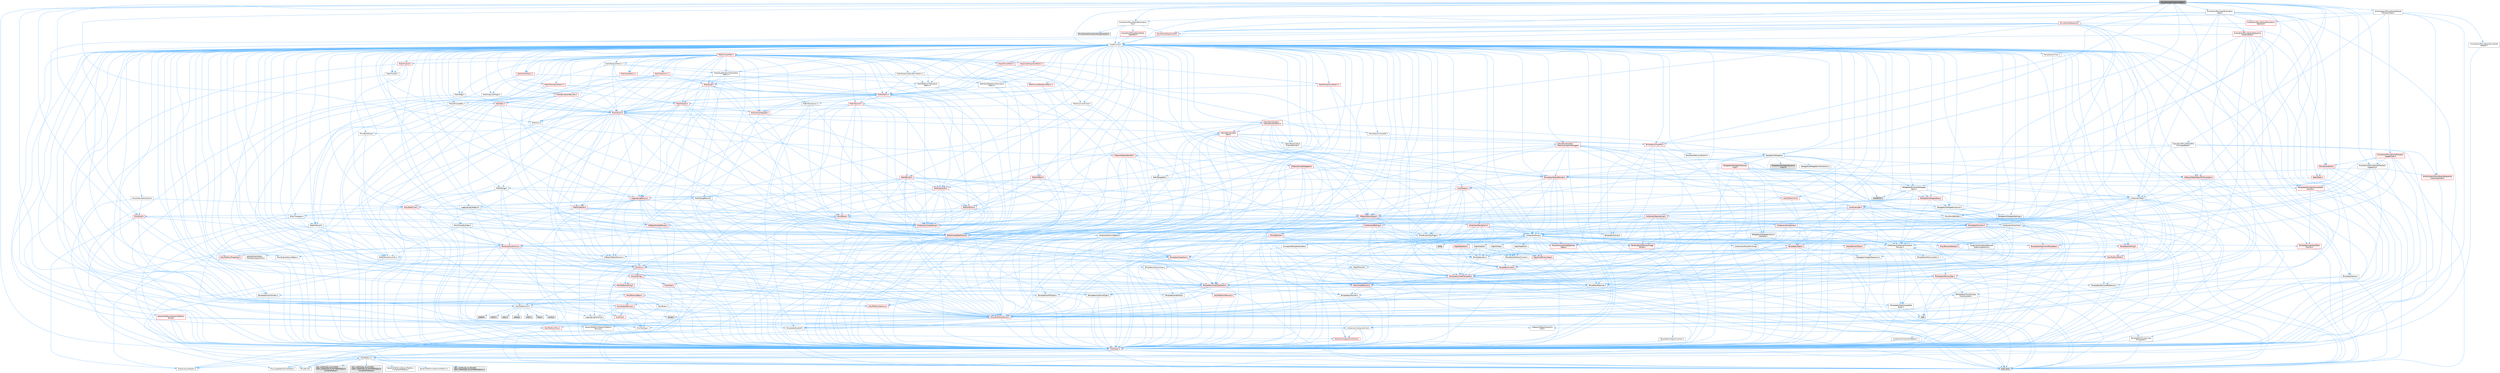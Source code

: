 digraph "MovieSceneEvaluationState.h"
{
 // INTERACTIVE_SVG=YES
 // LATEX_PDF_SIZE
  bgcolor="transparent";
  edge [fontname=Helvetica,fontsize=10,labelfontname=Helvetica,labelfontsize=10];
  node [fontname=Helvetica,fontsize=10,shape=box,height=0.2,width=0.4];
  Node1 [id="Node000001",label="MovieSceneEvaluationState.h",height=0.2,width=0.4,color="gray40", fillcolor="grey60", style="filled", fontcolor="black",tooltip=" "];
  Node1 -> Node2 [id="edge1_Node000001_Node000002",color="steelblue1",style="solid",tooltip=" "];
  Node2 [id="Node000002",label="Containers/Array.h",height=0.2,width=0.4,color="grey40", fillcolor="white", style="filled",URL="$df/dd0/Array_8h.html",tooltip=" "];
  Node2 -> Node3 [id="edge2_Node000002_Node000003",color="steelblue1",style="solid",tooltip=" "];
  Node3 [id="Node000003",label="CoreTypes.h",height=0.2,width=0.4,color="red", fillcolor="#FFF0F0", style="filled",URL="$dc/dec/CoreTypes_8h.html",tooltip=" "];
  Node3 -> Node4 [id="edge3_Node000003_Node000004",color="steelblue1",style="solid",tooltip=" "];
  Node4 [id="Node000004",label="HAL/Platform.h",height=0.2,width=0.4,color="grey40", fillcolor="white", style="filled",URL="$d9/dd0/Platform_8h.html",tooltip=" "];
  Node4 -> Node5 [id="edge4_Node000004_Node000005",color="steelblue1",style="solid",tooltip=" "];
  Node5 [id="Node000005",label="Misc/Build.h",height=0.2,width=0.4,color="grey40", fillcolor="white", style="filled",URL="$d3/dbb/Build_8h.html",tooltip=" "];
  Node4 -> Node6 [id="edge5_Node000004_Node000006",color="steelblue1",style="solid",tooltip=" "];
  Node6 [id="Node000006",label="Misc/LargeWorldCoordinates.h",height=0.2,width=0.4,color="grey40", fillcolor="white", style="filled",URL="$d2/dcb/LargeWorldCoordinates_8h.html",tooltip=" "];
  Node4 -> Node7 [id="edge6_Node000004_Node000007",color="steelblue1",style="solid",tooltip=" "];
  Node7 [id="Node000007",label="type_traits",height=0.2,width=0.4,color="grey60", fillcolor="#E0E0E0", style="filled",tooltip=" "];
  Node4 -> Node8 [id="edge7_Node000004_Node000008",color="steelblue1",style="solid",tooltip=" "];
  Node8 [id="Node000008",label="PreprocessorHelpers.h",height=0.2,width=0.4,color="grey40", fillcolor="white", style="filled",URL="$db/ddb/PreprocessorHelpers_8h.html",tooltip=" "];
  Node4 -> Node9 [id="edge8_Node000004_Node000009",color="steelblue1",style="solid",tooltip=" "];
  Node9 [id="Node000009",label="UBT_COMPILED_PLATFORM\l/UBT_COMPILED_PLATFORMPlatform\lCompilerPreSetup.h",height=0.2,width=0.4,color="grey60", fillcolor="#E0E0E0", style="filled",tooltip=" "];
  Node4 -> Node10 [id="edge9_Node000004_Node000010",color="steelblue1",style="solid",tooltip=" "];
  Node10 [id="Node000010",label="GenericPlatform/GenericPlatform\lCompilerPreSetup.h",height=0.2,width=0.4,color="grey40", fillcolor="white", style="filled",URL="$d9/dc8/GenericPlatformCompilerPreSetup_8h.html",tooltip=" "];
  Node4 -> Node11 [id="edge10_Node000004_Node000011",color="steelblue1",style="solid",tooltip=" "];
  Node11 [id="Node000011",label="GenericPlatform/GenericPlatform.h",height=0.2,width=0.4,color="grey40", fillcolor="white", style="filled",URL="$d6/d84/GenericPlatform_8h.html",tooltip=" "];
  Node4 -> Node12 [id="edge11_Node000004_Node000012",color="steelblue1",style="solid",tooltip=" "];
  Node12 [id="Node000012",label="UBT_COMPILED_PLATFORM\l/UBT_COMPILED_PLATFORMPlatform.h",height=0.2,width=0.4,color="grey60", fillcolor="#E0E0E0", style="filled",tooltip=" "];
  Node4 -> Node13 [id="edge12_Node000004_Node000013",color="steelblue1",style="solid",tooltip=" "];
  Node13 [id="Node000013",label="UBT_COMPILED_PLATFORM\l/UBT_COMPILED_PLATFORMPlatform\lCompilerSetup.h",height=0.2,width=0.4,color="grey60", fillcolor="#E0E0E0", style="filled",tooltip=" "];
  Node2 -> Node17 [id="edge13_Node000002_Node000017",color="steelblue1",style="solid",tooltip=" "];
  Node17 [id="Node000017",label="Misc/AssertionMacros.h",height=0.2,width=0.4,color="red", fillcolor="#FFF0F0", style="filled",URL="$d0/dfa/AssertionMacros_8h.html",tooltip=" "];
  Node17 -> Node3 [id="edge14_Node000017_Node000003",color="steelblue1",style="solid",tooltip=" "];
  Node17 -> Node4 [id="edge15_Node000017_Node000004",color="steelblue1",style="solid",tooltip=" "];
  Node17 -> Node18 [id="edge16_Node000017_Node000018",color="steelblue1",style="solid",tooltip=" "];
  Node18 [id="Node000018",label="HAL/PlatformMisc.h",height=0.2,width=0.4,color="red", fillcolor="#FFF0F0", style="filled",URL="$d0/df5/PlatformMisc_8h.html",tooltip=" "];
  Node18 -> Node3 [id="edge17_Node000018_Node000003",color="steelblue1",style="solid",tooltip=" "];
  Node17 -> Node8 [id="edge18_Node000017_Node000008",color="steelblue1",style="solid",tooltip=" "];
  Node17 -> Node54 [id="edge19_Node000017_Node000054",color="steelblue1",style="solid",tooltip=" "];
  Node54 [id="Node000054",label="Templates/EnableIf.h",height=0.2,width=0.4,color="grey40", fillcolor="white", style="filled",URL="$d7/d60/EnableIf_8h.html",tooltip=" "];
  Node54 -> Node3 [id="edge20_Node000054_Node000003",color="steelblue1",style="solid",tooltip=" "];
  Node17 -> Node60 [id="edge21_Node000017_Node000060",color="steelblue1",style="solid",tooltip=" "];
  Node60 [id="Node000060",label="Misc/VarArgs.h",height=0.2,width=0.4,color="grey40", fillcolor="white", style="filled",URL="$d5/d6f/VarArgs_8h.html",tooltip=" "];
  Node60 -> Node3 [id="edge22_Node000060_Node000003",color="steelblue1",style="solid",tooltip=" "];
  Node2 -> Node68 [id="edge23_Node000002_Node000068",color="steelblue1",style="solid",tooltip=" "];
  Node68 [id="Node000068",label="Misc/IntrusiveUnsetOptional\lState.h",height=0.2,width=0.4,color="red", fillcolor="#FFF0F0", style="filled",URL="$d2/d0a/IntrusiveUnsetOptionalState_8h.html",tooltip=" "];
  Node2 -> Node70 [id="edge24_Node000002_Node000070",color="steelblue1",style="solid",tooltip=" "];
  Node70 [id="Node000070",label="Misc/ReverseIterate.h",height=0.2,width=0.4,color="red", fillcolor="#FFF0F0", style="filled",URL="$db/de3/ReverseIterate_8h.html",tooltip=" "];
  Node70 -> Node4 [id="edge25_Node000070_Node000004",color="steelblue1",style="solid",tooltip=" "];
  Node2 -> Node72 [id="edge26_Node000002_Node000072",color="steelblue1",style="solid",tooltip=" "];
  Node72 [id="Node000072",label="HAL/UnrealMemory.h",height=0.2,width=0.4,color="red", fillcolor="#FFF0F0", style="filled",URL="$d9/d96/UnrealMemory_8h.html",tooltip=" "];
  Node72 -> Node3 [id="edge27_Node000072_Node000003",color="steelblue1",style="solid",tooltip=" "];
  Node72 -> Node76 [id="edge28_Node000072_Node000076",color="steelblue1",style="solid",tooltip=" "];
  Node76 [id="Node000076",label="HAL/MemoryBase.h",height=0.2,width=0.4,color="red", fillcolor="#FFF0F0", style="filled",URL="$d6/d9f/MemoryBase_8h.html",tooltip=" "];
  Node76 -> Node3 [id="edge29_Node000076_Node000003",color="steelblue1",style="solid",tooltip=" "];
  Node76 -> Node47 [id="edge30_Node000076_Node000047",color="steelblue1",style="solid",tooltip=" "];
  Node47 [id="Node000047",label="HAL/PlatformAtomics.h",height=0.2,width=0.4,color="red", fillcolor="#FFF0F0", style="filled",URL="$d3/d36/PlatformAtomics_8h.html",tooltip=" "];
  Node47 -> Node3 [id="edge31_Node000047_Node000003",color="steelblue1",style="solid",tooltip=" "];
  Node76 -> Node30 [id="edge32_Node000076_Node000030",color="steelblue1",style="solid",tooltip=" "];
  Node30 [id="Node000030",label="HAL/PlatformCrt.h",height=0.2,width=0.4,color="grey40", fillcolor="white", style="filled",URL="$d8/d75/PlatformCrt_8h.html",tooltip=" "];
  Node30 -> Node31 [id="edge33_Node000030_Node000031",color="steelblue1",style="solid",tooltip=" "];
  Node31 [id="Node000031",label="new",height=0.2,width=0.4,color="grey60", fillcolor="#E0E0E0", style="filled",tooltip=" "];
  Node30 -> Node32 [id="edge34_Node000030_Node000032",color="steelblue1",style="solid",tooltip=" "];
  Node32 [id="Node000032",label="wchar.h",height=0.2,width=0.4,color="grey60", fillcolor="#E0E0E0", style="filled",tooltip=" "];
  Node30 -> Node33 [id="edge35_Node000030_Node000033",color="steelblue1",style="solid",tooltip=" "];
  Node33 [id="Node000033",label="stddef.h",height=0.2,width=0.4,color="grey60", fillcolor="#E0E0E0", style="filled",tooltip=" "];
  Node30 -> Node34 [id="edge36_Node000030_Node000034",color="steelblue1",style="solid",tooltip=" "];
  Node34 [id="Node000034",label="stdlib.h",height=0.2,width=0.4,color="grey60", fillcolor="#E0E0E0", style="filled",tooltip=" "];
  Node30 -> Node35 [id="edge37_Node000030_Node000035",color="steelblue1",style="solid",tooltip=" "];
  Node35 [id="Node000035",label="stdio.h",height=0.2,width=0.4,color="grey60", fillcolor="#E0E0E0", style="filled",tooltip=" "];
  Node30 -> Node36 [id="edge38_Node000030_Node000036",color="steelblue1",style="solid",tooltip=" "];
  Node36 [id="Node000036",label="stdarg.h",height=0.2,width=0.4,color="grey60", fillcolor="#E0E0E0", style="filled",tooltip=" "];
  Node30 -> Node37 [id="edge39_Node000030_Node000037",color="steelblue1",style="solid",tooltip=" "];
  Node37 [id="Node000037",label="math.h",height=0.2,width=0.4,color="grey60", fillcolor="#E0E0E0", style="filled",tooltip=" "];
  Node30 -> Node38 [id="edge40_Node000030_Node000038",color="steelblue1",style="solid",tooltip=" "];
  Node38 [id="Node000038",label="float.h",height=0.2,width=0.4,color="grey60", fillcolor="#E0E0E0", style="filled",tooltip=" "];
  Node30 -> Node39 [id="edge41_Node000030_Node000039",color="steelblue1",style="solid",tooltip=" "];
  Node39 [id="Node000039",label="string.h",height=0.2,width=0.4,color="grey60", fillcolor="#E0E0E0", style="filled",tooltip=" "];
  Node76 -> Node77 [id="edge42_Node000076_Node000077",color="steelblue1",style="solid",tooltip=" "];
  Node77 [id="Node000077",label="Misc/Exec.h",height=0.2,width=0.4,color="grey40", fillcolor="white", style="filled",URL="$de/ddb/Exec_8h.html",tooltip=" "];
  Node77 -> Node3 [id="edge43_Node000077_Node000003",color="steelblue1",style="solid",tooltip=" "];
  Node77 -> Node17 [id="edge44_Node000077_Node000017",color="steelblue1",style="solid",tooltip=" "];
  Node76 -> Node78 [id="edge45_Node000076_Node000078",color="steelblue1",style="solid",tooltip=" "];
  Node78 [id="Node000078",label="Misc/OutputDevice.h",height=0.2,width=0.4,color="red", fillcolor="#FFF0F0", style="filled",URL="$d7/d32/OutputDevice_8h.html",tooltip=" "];
  Node78 -> Node25 [id="edge46_Node000078_Node000025",color="steelblue1",style="solid",tooltip=" "];
  Node25 [id="Node000025",label="CoreFwd.h",height=0.2,width=0.4,color="red", fillcolor="#FFF0F0", style="filled",URL="$d1/d1e/CoreFwd_8h.html",tooltip=" "];
  Node25 -> Node3 [id="edge47_Node000025_Node000003",color="steelblue1",style="solid",tooltip=" "];
  Node25 -> Node26 [id="edge48_Node000025_Node000026",color="steelblue1",style="solid",tooltip=" "];
  Node26 [id="Node000026",label="Containers/ContainersFwd.h",height=0.2,width=0.4,color="grey40", fillcolor="white", style="filled",URL="$d4/d0a/ContainersFwd_8h.html",tooltip=" "];
  Node26 -> Node4 [id="edge49_Node000026_Node000004",color="steelblue1",style="solid",tooltip=" "];
  Node26 -> Node3 [id="edge50_Node000026_Node000003",color="steelblue1",style="solid",tooltip=" "];
  Node26 -> Node23 [id="edge51_Node000026_Node000023",color="steelblue1",style="solid",tooltip=" "];
  Node23 [id="Node000023",label="Traits/IsContiguousContainer.h",height=0.2,width=0.4,color="red", fillcolor="#FFF0F0", style="filled",URL="$d5/d3c/IsContiguousContainer_8h.html",tooltip=" "];
  Node23 -> Node3 [id="edge52_Node000023_Node000003",color="steelblue1",style="solid",tooltip=" "];
  Node25 -> Node28 [id="edge53_Node000025_Node000028",color="steelblue1",style="solid",tooltip=" "];
  Node28 [id="Node000028",label="UObject/UObjectHierarchy\lFwd.h",height=0.2,width=0.4,color="grey40", fillcolor="white", style="filled",URL="$d3/d13/UObjectHierarchyFwd_8h.html",tooltip=" "];
  Node78 -> Node3 [id="edge54_Node000078_Node000003",color="steelblue1",style="solid",tooltip=" "];
  Node78 -> Node79 [id="edge55_Node000078_Node000079",color="steelblue1",style="solid",tooltip=" "];
  Node79 [id="Node000079",label="Logging/LogVerbosity.h",height=0.2,width=0.4,color="grey40", fillcolor="white", style="filled",URL="$d2/d8f/LogVerbosity_8h.html",tooltip=" "];
  Node79 -> Node3 [id="edge56_Node000079_Node000003",color="steelblue1",style="solid",tooltip=" "];
  Node78 -> Node60 [id="edge57_Node000078_Node000060",color="steelblue1",style="solid",tooltip=" "];
  Node72 -> Node89 [id="edge58_Node000072_Node000089",color="steelblue1",style="solid",tooltip=" "];
  Node89 [id="Node000089",label="HAL/PlatformMemory.h",height=0.2,width=0.4,color="red", fillcolor="#FFF0F0", style="filled",URL="$de/d68/PlatformMemory_8h.html",tooltip=" "];
  Node89 -> Node3 [id="edge59_Node000089_Node000003",color="steelblue1",style="solid",tooltip=" "];
  Node72 -> Node92 [id="edge60_Node000072_Node000092",color="steelblue1",style="solid",tooltip=" "];
  Node92 [id="Node000092",label="Templates/IsPointer.h",height=0.2,width=0.4,color="grey40", fillcolor="white", style="filled",URL="$d7/d05/IsPointer_8h.html",tooltip=" "];
  Node92 -> Node3 [id="edge61_Node000092_Node000003",color="steelblue1",style="solid",tooltip=" "];
  Node2 -> Node93 [id="edge62_Node000002_Node000093",color="steelblue1",style="solid",tooltip=" "];
  Node93 [id="Node000093",label="Templates/UnrealTypeTraits.h",height=0.2,width=0.4,color="red", fillcolor="#FFF0F0", style="filled",URL="$d2/d2d/UnrealTypeTraits_8h.html",tooltip=" "];
  Node93 -> Node3 [id="edge63_Node000093_Node000003",color="steelblue1",style="solid",tooltip=" "];
  Node93 -> Node92 [id="edge64_Node000093_Node000092",color="steelblue1",style="solid",tooltip=" "];
  Node93 -> Node17 [id="edge65_Node000093_Node000017",color="steelblue1",style="solid",tooltip=" "];
  Node93 -> Node85 [id="edge66_Node000093_Node000085",color="steelblue1",style="solid",tooltip=" "];
  Node85 [id="Node000085",label="Templates/AndOrNot.h",height=0.2,width=0.4,color="grey40", fillcolor="white", style="filled",URL="$db/d0a/AndOrNot_8h.html",tooltip=" "];
  Node85 -> Node3 [id="edge67_Node000085_Node000003",color="steelblue1",style="solid",tooltip=" "];
  Node93 -> Node54 [id="edge68_Node000093_Node000054",color="steelblue1",style="solid",tooltip=" "];
  Node93 -> Node94 [id="edge69_Node000093_Node000094",color="steelblue1",style="solid",tooltip=" "];
  Node94 [id="Node000094",label="Templates/IsArithmetic.h",height=0.2,width=0.4,color="grey40", fillcolor="white", style="filled",URL="$d2/d5d/IsArithmetic_8h.html",tooltip=" "];
  Node94 -> Node3 [id="edge70_Node000094_Node000003",color="steelblue1",style="solid",tooltip=" "];
  Node93 -> Node96 [id="edge71_Node000093_Node000096",color="steelblue1",style="solid",tooltip=" "];
  Node96 [id="Node000096",label="Templates/IsPODType.h",height=0.2,width=0.4,color="grey40", fillcolor="white", style="filled",URL="$d7/db1/IsPODType_8h.html",tooltip=" "];
  Node96 -> Node3 [id="edge72_Node000096_Node000003",color="steelblue1",style="solid",tooltip=" "];
  Node93 -> Node97 [id="edge73_Node000093_Node000097",color="steelblue1",style="solid",tooltip=" "];
  Node97 [id="Node000097",label="Templates/IsUECoreType.h",height=0.2,width=0.4,color="grey40", fillcolor="white", style="filled",URL="$d1/db8/IsUECoreType_8h.html",tooltip=" "];
  Node97 -> Node3 [id="edge74_Node000097_Node000003",color="steelblue1",style="solid",tooltip=" "];
  Node97 -> Node7 [id="edge75_Node000097_Node000007",color="steelblue1",style="solid",tooltip=" "];
  Node93 -> Node86 [id="edge76_Node000093_Node000086",color="steelblue1",style="solid",tooltip=" "];
  Node86 [id="Node000086",label="Templates/IsTriviallyCopy\lConstructible.h",height=0.2,width=0.4,color="grey40", fillcolor="white", style="filled",URL="$d3/d78/IsTriviallyCopyConstructible_8h.html",tooltip=" "];
  Node86 -> Node3 [id="edge77_Node000086_Node000003",color="steelblue1",style="solid",tooltip=" "];
  Node86 -> Node7 [id="edge78_Node000086_Node000007",color="steelblue1",style="solid",tooltip=" "];
  Node2 -> Node98 [id="edge79_Node000002_Node000098",color="steelblue1",style="solid",tooltip=" "];
  Node98 [id="Node000098",label="Templates/UnrealTemplate.h",height=0.2,width=0.4,color="red", fillcolor="#FFF0F0", style="filled",URL="$d4/d24/UnrealTemplate_8h.html",tooltip=" "];
  Node98 -> Node3 [id="edge80_Node000098_Node000003",color="steelblue1",style="solid",tooltip=" "];
  Node98 -> Node92 [id="edge81_Node000098_Node000092",color="steelblue1",style="solid",tooltip=" "];
  Node98 -> Node72 [id="edge82_Node000098_Node000072",color="steelblue1",style="solid",tooltip=" "];
  Node98 -> Node93 [id="edge83_Node000098_Node000093",color="steelblue1",style="solid",tooltip=" "];
  Node98 -> Node101 [id="edge84_Node000098_Node000101",color="steelblue1",style="solid",tooltip=" "];
  Node101 [id="Node000101",label="Templates/RemoveReference.h",height=0.2,width=0.4,color="grey40", fillcolor="white", style="filled",URL="$da/dbe/RemoveReference_8h.html",tooltip=" "];
  Node101 -> Node3 [id="edge85_Node000101_Node000003",color="steelblue1",style="solid",tooltip=" "];
  Node98 -> Node62 [id="edge86_Node000098_Node000062",color="steelblue1",style="solid",tooltip=" "];
  Node62 [id="Node000062",label="Templates/Requires.h",height=0.2,width=0.4,color="grey40", fillcolor="white", style="filled",URL="$dc/d96/Requires_8h.html",tooltip=" "];
  Node62 -> Node54 [id="edge87_Node000062_Node000054",color="steelblue1",style="solid",tooltip=" "];
  Node62 -> Node7 [id="edge88_Node000062_Node000007",color="steelblue1",style="solid",tooltip=" "];
  Node98 -> Node102 [id="edge89_Node000098_Node000102",color="steelblue1",style="solid",tooltip=" "];
  Node102 [id="Node000102",label="Templates/TypeCompatible\lBytes.h",height=0.2,width=0.4,color="grey40", fillcolor="white", style="filled",URL="$df/d0a/TypeCompatibleBytes_8h.html",tooltip=" "];
  Node102 -> Node3 [id="edge90_Node000102_Node000003",color="steelblue1",style="solid",tooltip=" "];
  Node102 -> Node39 [id="edge91_Node000102_Node000039",color="steelblue1",style="solid",tooltip=" "];
  Node102 -> Node31 [id="edge92_Node000102_Node000031",color="steelblue1",style="solid",tooltip=" "];
  Node102 -> Node7 [id="edge93_Node000102_Node000007",color="steelblue1",style="solid",tooltip=" "];
  Node98 -> Node23 [id="edge94_Node000098_Node000023",color="steelblue1",style="solid",tooltip=" "];
  Node98 -> Node7 [id="edge95_Node000098_Node000007",color="steelblue1",style="solid",tooltip=" "];
  Node2 -> Node104 [id="edge96_Node000002_Node000104",color="steelblue1",style="solid",tooltip=" "];
  Node104 [id="Node000104",label="Containers/AllowShrinking.h",height=0.2,width=0.4,color="grey40", fillcolor="white", style="filled",URL="$d7/d1a/AllowShrinking_8h.html",tooltip=" "];
  Node104 -> Node3 [id="edge97_Node000104_Node000003",color="steelblue1",style="solid",tooltip=" "];
  Node2 -> Node105 [id="edge98_Node000002_Node000105",color="steelblue1",style="solid",tooltip=" "];
  Node105 [id="Node000105",label="Containers/ContainerAllocation\lPolicies.h",height=0.2,width=0.4,color="grey40", fillcolor="white", style="filled",URL="$d7/dff/ContainerAllocationPolicies_8h.html",tooltip=" "];
  Node105 -> Node3 [id="edge99_Node000105_Node000003",color="steelblue1",style="solid",tooltip=" "];
  Node105 -> Node106 [id="edge100_Node000105_Node000106",color="steelblue1",style="solid",tooltip=" "];
  Node106 [id="Node000106",label="Containers/ContainerHelpers.h",height=0.2,width=0.4,color="grey40", fillcolor="white", style="filled",URL="$d7/d33/ContainerHelpers_8h.html",tooltip=" "];
  Node106 -> Node3 [id="edge101_Node000106_Node000003",color="steelblue1",style="solid",tooltip=" "];
  Node105 -> Node105 [id="edge102_Node000105_Node000105",color="steelblue1",style="solid",tooltip=" "];
  Node105 -> Node107 [id="edge103_Node000105_Node000107",color="steelblue1",style="solid",tooltip=" "];
  Node107 [id="Node000107",label="HAL/PlatformMath.h",height=0.2,width=0.4,color="red", fillcolor="#FFF0F0", style="filled",URL="$dc/d53/PlatformMath_8h.html",tooltip=" "];
  Node107 -> Node3 [id="edge104_Node000107_Node000003",color="steelblue1",style="solid",tooltip=" "];
  Node105 -> Node72 [id="edge105_Node000105_Node000072",color="steelblue1",style="solid",tooltip=" "];
  Node105 -> Node40 [id="edge106_Node000105_Node000040",color="steelblue1",style="solid",tooltip=" "];
  Node40 [id="Node000040",label="Math/NumericLimits.h",height=0.2,width=0.4,color="grey40", fillcolor="white", style="filled",URL="$df/d1b/NumericLimits_8h.html",tooltip=" "];
  Node40 -> Node3 [id="edge107_Node000040_Node000003",color="steelblue1",style="solid",tooltip=" "];
  Node105 -> Node17 [id="edge108_Node000105_Node000017",color="steelblue1",style="solid",tooltip=" "];
  Node105 -> Node115 [id="edge109_Node000105_Node000115",color="steelblue1",style="solid",tooltip=" "];
  Node115 [id="Node000115",label="Templates/IsPolymorphic.h",height=0.2,width=0.4,color="grey40", fillcolor="white", style="filled",URL="$dc/d20/IsPolymorphic_8h.html",tooltip=" "];
  Node105 -> Node116 [id="edge110_Node000105_Node000116",color="steelblue1",style="solid",tooltip=" "];
  Node116 [id="Node000116",label="Templates/MemoryOps.h",height=0.2,width=0.4,color="red", fillcolor="#FFF0F0", style="filled",URL="$db/dea/MemoryOps_8h.html",tooltip=" "];
  Node116 -> Node3 [id="edge111_Node000116_Node000003",color="steelblue1",style="solid",tooltip=" "];
  Node116 -> Node72 [id="edge112_Node000116_Node000072",color="steelblue1",style="solid",tooltip=" "];
  Node116 -> Node87 [id="edge113_Node000116_Node000087",color="steelblue1",style="solid",tooltip=" "];
  Node87 [id="Node000087",label="Templates/IsTriviallyCopy\lAssignable.h",height=0.2,width=0.4,color="grey40", fillcolor="white", style="filled",URL="$d2/df2/IsTriviallyCopyAssignable_8h.html",tooltip=" "];
  Node87 -> Node3 [id="edge114_Node000087_Node000003",color="steelblue1",style="solid",tooltip=" "];
  Node87 -> Node7 [id="edge115_Node000087_Node000007",color="steelblue1",style="solid",tooltip=" "];
  Node116 -> Node86 [id="edge116_Node000116_Node000086",color="steelblue1",style="solid",tooltip=" "];
  Node116 -> Node62 [id="edge117_Node000116_Node000062",color="steelblue1",style="solid",tooltip=" "];
  Node116 -> Node93 [id="edge118_Node000116_Node000093",color="steelblue1",style="solid",tooltip=" "];
  Node116 -> Node31 [id="edge119_Node000116_Node000031",color="steelblue1",style="solid",tooltip=" "];
  Node116 -> Node7 [id="edge120_Node000116_Node000007",color="steelblue1",style="solid",tooltip=" "];
  Node105 -> Node102 [id="edge121_Node000105_Node000102",color="steelblue1",style="solid",tooltip=" "];
  Node105 -> Node7 [id="edge122_Node000105_Node000007",color="steelblue1",style="solid",tooltip=" "];
  Node2 -> Node117 [id="edge123_Node000002_Node000117",color="steelblue1",style="solid",tooltip=" "];
  Node117 [id="Node000117",label="Containers/ContainerElement\lTypeCompatibility.h",height=0.2,width=0.4,color="grey40", fillcolor="white", style="filled",URL="$df/ddf/ContainerElementTypeCompatibility_8h.html",tooltip=" "];
  Node117 -> Node3 [id="edge124_Node000117_Node000003",color="steelblue1",style="solid",tooltip=" "];
  Node117 -> Node93 [id="edge125_Node000117_Node000093",color="steelblue1",style="solid",tooltip=" "];
  Node2 -> Node118 [id="edge126_Node000002_Node000118",color="steelblue1",style="solid",tooltip=" "];
  Node118 [id="Node000118",label="Serialization/Archive.h",height=0.2,width=0.4,color="red", fillcolor="#FFF0F0", style="filled",URL="$d7/d3b/Archive_8h.html",tooltip=" "];
  Node118 -> Node25 [id="edge127_Node000118_Node000025",color="steelblue1",style="solid",tooltip=" "];
  Node118 -> Node3 [id="edge128_Node000118_Node000003",color="steelblue1",style="solid",tooltip=" "];
  Node118 -> Node119 [id="edge129_Node000118_Node000119",color="steelblue1",style="solid",tooltip=" "];
  Node119 [id="Node000119",label="HAL/PlatformProperties.h",height=0.2,width=0.4,color="red", fillcolor="#FFF0F0", style="filled",URL="$d9/db0/PlatformProperties_8h.html",tooltip=" "];
  Node119 -> Node3 [id="edge130_Node000119_Node000003",color="steelblue1",style="solid",tooltip=" "];
  Node118 -> Node122 [id="edge131_Node000118_Node000122",color="steelblue1",style="solid",tooltip=" "];
  Node122 [id="Node000122",label="Internationalization\l/TextNamespaceFwd.h",height=0.2,width=0.4,color="grey40", fillcolor="white", style="filled",URL="$d8/d97/TextNamespaceFwd_8h.html",tooltip=" "];
  Node122 -> Node3 [id="edge132_Node000122_Node000003",color="steelblue1",style="solid",tooltip=" "];
  Node118 -> Node17 [id="edge133_Node000118_Node000017",color="steelblue1",style="solid",tooltip=" "];
  Node118 -> Node5 [id="edge134_Node000118_Node000005",color="steelblue1",style="solid",tooltip=" "];
  Node118 -> Node123 [id="edge135_Node000118_Node000123",color="steelblue1",style="solid",tooltip=" "];
  Node123 [id="Node000123",label="Misc/EngineVersionBase.h",height=0.2,width=0.4,color="grey40", fillcolor="white", style="filled",URL="$d5/d2b/EngineVersionBase_8h.html",tooltip=" "];
  Node123 -> Node3 [id="edge136_Node000123_Node000003",color="steelblue1",style="solid",tooltip=" "];
  Node118 -> Node60 [id="edge137_Node000118_Node000060",color="steelblue1",style="solid",tooltip=" "];
  Node118 -> Node54 [id="edge138_Node000118_Node000054",color="steelblue1",style="solid",tooltip=" "];
  Node118 -> Node126 [id="edge139_Node000118_Node000126",color="steelblue1",style="solid",tooltip=" "];
  Node126 [id="Node000126",label="Templates/IsEnumClass.h",height=0.2,width=0.4,color="grey40", fillcolor="white", style="filled",URL="$d7/d15/IsEnumClass_8h.html",tooltip=" "];
  Node126 -> Node3 [id="edge140_Node000126_Node000003",color="steelblue1",style="solid",tooltip=" "];
  Node126 -> Node85 [id="edge141_Node000126_Node000085",color="steelblue1",style="solid",tooltip=" "];
  Node118 -> Node98 [id="edge142_Node000118_Node000098",color="steelblue1",style="solid",tooltip=" "];
  Node118 -> Node127 [id="edge143_Node000118_Node000127",color="steelblue1",style="solid",tooltip=" "];
  Node127 [id="Node000127",label="UObject/ObjectVersion.h",height=0.2,width=0.4,color="grey40", fillcolor="white", style="filled",URL="$da/d63/ObjectVersion_8h.html",tooltip=" "];
  Node127 -> Node3 [id="edge144_Node000127_Node000003",color="steelblue1",style="solid",tooltip=" "];
  Node2 -> Node128 [id="edge145_Node000002_Node000128",color="steelblue1",style="solid",tooltip=" "];
  Node128 [id="Node000128",label="Serialization/MemoryImage\lWriter.h",height=0.2,width=0.4,color="red", fillcolor="#FFF0F0", style="filled",URL="$d0/d08/MemoryImageWriter_8h.html",tooltip=" "];
  Node128 -> Node3 [id="edge146_Node000128_Node000003",color="steelblue1",style="solid",tooltip=" "];
  Node2 -> Node142 [id="edge147_Node000002_Node000142",color="steelblue1",style="solid",tooltip=" "];
  Node142 [id="Node000142",label="Algo/Heapify.h",height=0.2,width=0.4,color="grey40", fillcolor="white", style="filled",URL="$d0/d2a/Heapify_8h.html",tooltip=" "];
  Node142 -> Node143 [id="edge148_Node000142_Node000143",color="steelblue1",style="solid",tooltip=" "];
  Node143 [id="Node000143",label="Algo/Impl/BinaryHeap.h",height=0.2,width=0.4,color="red", fillcolor="#FFF0F0", style="filled",URL="$d7/da3/Algo_2Impl_2BinaryHeap_8h.html",tooltip=" "];
  Node143 -> Node144 [id="edge149_Node000143_Node000144",color="steelblue1",style="solid",tooltip=" "];
  Node144 [id="Node000144",label="Templates/Invoke.h",height=0.2,width=0.4,color="red", fillcolor="#FFF0F0", style="filled",URL="$d7/deb/Invoke_8h.html",tooltip=" "];
  Node144 -> Node3 [id="edge150_Node000144_Node000003",color="steelblue1",style="solid",tooltip=" "];
  Node144 -> Node98 [id="edge151_Node000144_Node000098",color="steelblue1",style="solid",tooltip=" "];
  Node144 -> Node7 [id="edge152_Node000144_Node000007",color="steelblue1",style="solid",tooltip=" "];
  Node143 -> Node7 [id="edge153_Node000143_Node000007",color="steelblue1",style="solid",tooltip=" "];
  Node142 -> Node148 [id="edge154_Node000142_Node000148",color="steelblue1",style="solid",tooltip=" "];
  Node148 [id="Node000148",label="Templates/IdentityFunctor.h",height=0.2,width=0.4,color="grey40", fillcolor="white", style="filled",URL="$d7/d2e/IdentityFunctor_8h.html",tooltip=" "];
  Node148 -> Node4 [id="edge155_Node000148_Node000004",color="steelblue1",style="solid",tooltip=" "];
  Node142 -> Node144 [id="edge156_Node000142_Node000144",color="steelblue1",style="solid",tooltip=" "];
  Node142 -> Node149 [id="edge157_Node000142_Node000149",color="steelblue1",style="solid",tooltip=" "];
  Node149 [id="Node000149",label="Templates/Less.h",height=0.2,width=0.4,color="grey40", fillcolor="white", style="filled",URL="$de/dc8/Less_8h.html",tooltip=" "];
  Node149 -> Node3 [id="edge158_Node000149_Node000003",color="steelblue1",style="solid",tooltip=" "];
  Node149 -> Node98 [id="edge159_Node000149_Node000098",color="steelblue1",style="solid",tooltip=" "];
  Node142 -> Node98 [id="edge160_Node000142_Node000098",color="steelblue1",style="solid",tooltip=" "];
  Node2 -> Node150 [id="edge161_Node000002_Node000150",color="steelblue1",style="solid",tooltip=" "];
  Node150 [id="Node000150",label="Algo/HeapSort.h",height=0.2,width=0.4,color="grey40", fillcolor="white", style="filled",URL="$d3/d92/HeapSort_8h.html",tooltip=" "];
  Node150 -> Node143 [id="edge162_Node000150_Node000143",color="steelblue1",style="solid",tooltip=" "];
  Node150 -> Node148 [id="edge163_Node000150_Node000148",color="steelblue1",style="solid",tooltip=" "];
  Node150 -> Node149 [id="edge164_Node000150_Node000149",color="steelblue1",style="solid",tooltip=" "];
  Node150 -> Node98 [id="edge165_Node000150_Node000098",color="steelblue1",style="solid",tooltip=" "];
  Node2 -> Node151 [id="edge166_Node000002_Node000151",color="steelblue1",style="solid",tooltip=" "];
  Node151 [id="Node000151",label="Algo/IsHeap.h",height=0.2,width=0.4,color="grey40", fillcolor="white", style="filled",URL="$de/d32/IsHeap_8h.html",tooltip=" "];
  Node151 -> Node143 [id="edge167_Node000151_Node000143",color="steelblue1",style="solid",tooltip=" "];
  Node151 -> Node148 [id="edge168_Node000151_Node000148",color="steelblue1",style="solid",tooltip=" "];
  Node151 -> Node144 [id="edge169_Node000151_Node000144",color="steelblue1",style="solid",tooltip=" "];
  Node151 -> Node149 [id="edge170_Node000151_Node000149",color="steelblue1",style="solid",tooltip=" "];
  Node151 -> Node98 [id="edge171_Node000151_Node000098",color="steelblue1",style="solid",tooltip=" "];
  Node2 -> Node143 [id="edge172_Node000002_Node000143",color="steelblue1",style="solid",tooltip=" "];
  Node2 -> Node152 [id="edge173_Node000002_Node000152",color="steelblue1",style="solid",tooltip=" "];
  Node152 [id="Node000152",label="Algo/StableSort.h",height=0.2,width=0.4,color="red", fillcolor="#FFF0F0", style="filled",URL="$d7/d3c/StableSort_8h.html",tooltip=" "];
  Node152 -> Node148 [id="edge174_Node000152_Node000148",color="steelblue1",style="solid",tooltip=" "];
  Node152 -> Node144 [id="edge175_Node000152_Node000144",color="steelblue1",style="solid",tooltip=" "];
  Node152 -> Node149 [id="edge176_Node000152_Node000149",color="steelblue1",style="solid",tooltip=" "];
  Node152 -> Node98 [id="edge177_Node000152_Node000098",color="steelblue1",style="solid",tooltip=" "];
  Node2 -> Node155 [id="edge178_Node000002_Node000155",color="steelblue1",style="solid",tooltip=" "];
  Node155 [id="Node000155",label="Concepts/GetTypeHashable.h",height=0.2,width=0.4,color="grey40", fillcolor="white", style="filled",URL="$d3/da2/GetTypeHashable_8h.html",tooltip=" "];
  Node155 -> Node3 [id="edge179_Node000155_Node000003",color="steelblue1",style="solid",tooltip=" "];
  Node155 -> Node133 [id="edge180_Node000155_Node000133",color="steelblue1",style="solid",tooltip=" "];
  Node133 [id="Node000133",label="Templates/TypeHash.h",height=0.2,width=0.4,color="red", fillcolor="#FFF0F0", style="filled",URL="$d1/d62/TypeHash_8h.html",tooltip=" "];
  Node133 -> Node3 [id="edge181_Node000133_Node000003",color="steelblue1",style="solid",tooltip=" "];
  Node133 -> Node62 [id="edge182_Node000133_Node000062",color="steelblue1",style="solid",tooltip=" "];
  Node133 -> Node134 [id="edge183_Node000133_Node000134",color="steelblue1",style="solid",tooltip=" "];
  Node134 [id="Node000134",label="Misc/Crc.h",height=0.2,width=0.4,color="red", fillcolor="#FFF0F0", style="filled",URL="$d4/dd2/Crc_8h.html",tooltip=" "];
  Node134 -> Node3 [id="edge184_Node000134_Node000003",color="steelblue1",style="solid",tooltip=" "];
  Node134 -> Node74 [id="edge185_Node000134_Node000074",color="steelblue1",style="solid",tooltip=" "];
  Node74 [id="Node000074",label="HAL/PlatformString.h",height=0.2,width=0.4,color="red", fillcolor="#FFF0F0", style="filled",URL="$db/db5/PlatformString_8h.html",tooltip=" "];
  Node74 -> Node3 [id="edge186_Node000074_Node000003",color="steelblue1",style="solid",tooltip=" "];
  Node134 -> Node17 [id="edge187_Node000134_Node000017",color="steelblue1",style="solid",tooltip=" "];
  Node134 -> Node135 [id="edge188_Node000134_Node000135",color="steelblue1",style="solid",tooltip=" "];
  Node135 [id="Node000135",label="Misc/CString.h",height=0.2,width=0.4,color="red", fillcolor="#FFF0F0", style="filled",URL="$d2/d49/CString_8h.html",tooltip=" "];
  Node135 -> Node3 [id="edge189_Node000135_Node000003",color="steelblue1",style="solid",tooltip=" "];
  Node135 -> Node30 [id="edge190_Node000135_Node000030",color="steelblue1",style="solid",tooltip=" "];
  Node135 -> Node74 [id="edge191_Node000135_Node000074",color="steelblue1",style="solid",tooltip=" "];
  Node135 -> Node17 [id="edge192_Node000135_Node000017",color="steelblue1",style="solid",tooltip=" "];
  Node135 -> Node136 [id="edge193_Node000135_Node000136",color="steelblue1",style="solid",tooltip=" "];
  Node136 [id="Node000136",label="Misc/Char.h",height=0.2,width=0.4,color="red", fillcolor="#FFF0F0", style="filled",URL="$d0/d58/Char_8h.html",tooltip=" "];
  Node136 -> Node3 [id="edge194_Node000136_Node000003",color="steelblue1",style="solid",tooltip=" "];
  Node136 -> Node7 [id="edge195_Node000136_Node000007",color="steelblue1",style="solid",tooltip=" "];
  Node135 -> Node60 [id="edge196_Node000135_Node000060",color="steelblue1",style="solid",tooltip=" "];
  Node134 -> Node136 [id="edge197_Node000134_Node000136",color="steelblue1",style="solid",tooltip=" "];
  Node134 -> Node93 [id="edge198_Node000134_Node000093",color="steelblue1",style="solid",tooltip=" "];
  Node133 -> Node7 [id="edge199_Node000133_Node000007",color="steelblue1",style="solid",tooltip=" "];
  Node2 -> Node148 [id="edge200_Node000002_Node000148",color="steelblue1",style="solid",tooltip=" "];
  Node2 -> Node144 [id="edge201_Node000002_Node000144",color="steelblue1",style="solid",tooltip=" "];
  Node2 -> Node149 [id="edge202_Node000002_Node000149",color="steelblue1",style="solid",tooltip=" "];
  Node2 -> Node156 [id="edge203_Node000002_Node000156",color="steelblue1",style="solid",tooltip=" "];
  Node156 [id="Node000156",label="Templates/LosesQualifiers\lFromTo.h",height=0.2,width=0.4,color="red", fillcolor="#FFF0F0", style="filled",URL="$d2/db3/LosesQualifiersFromTo_8h.html",tooltip=" "];
  Node156 -> Node7 [id="edge204_Node000156_Node000007",color="steelblue1",style="solid",tooltip=" "];
  Node2 -> Node62 [id="edge205_Node000002_Node000062",color="steelblue1",style="solid",tooltip=" "];
  Node2 -> Node157 [id="edge206_Node000002_Node000157",color="steelblue1",style="solid",tooltip=" "];
  Node157 [id="Node000157",label="Templates/Sorting.h",height=0.2,width=0.4,color="red", fillcolor="#FFF0F0", style="filled",URL="$d3/d9e/Sorting_8h.html",tooltip=" "];
  Node157 -> Node3 [id="edge207_Node000157_Node000003",color="steelblue1",style="solid",tooltip=" "];
  Node157 -> Node107 [id="edge208_Node000157_Node000107",color="steelblue1",style="solid",tooltip=" "];
  Node157 -> Node149 [id="edge209_Node000157_Node000149",color="steelblue1",style="solid",tooltip=" "];
  Node2 -> Node161 [id="edge210_Node000002_Node000161",color="steelblue1",style="solid",tooltip=" "];
  Node161 [id="Node000161",label="Templates/AlignmentTemplates.h",height=0.2,width=0.4,color="red", fillcolor="#FFF0F0", style="filled",URL="$dd/d32/AlignmentTemplates_8h.html",tooltip=" "];
  Node161 -> Node3 [id="edge211_Node000161_Node000003",color="steelblue1",style="solid",tooltip=" "];
  Node161 -> Node92 [id="edge212_Node000161_Node000092",color="steelblue1",style="solid",tooltip=" "];
  Node2 -> Node21 [id="edge213_Node000002_Node000021",color="steelblue1",style="solid",tooltip=" "];
  Node21 [id="Node000021",label="Traits/ElementType.h",height=0.2,width=0.4,color="red", fillcolor="#FFF0F0", style="filled",URL="$d5/d4f/ElementType_8h.html",tooltip=" "];
  Node21 -> Node4 [id="edge214_Node000021_Node000004",color="steelblue1",style="solid",tooltip=" "];
  Node21 -> Node7 [id="edge215_Node000021_Node000007",color="steelblue1",style="solid",tooltip=" "];
  Node2 -> Node113 [id="edge216_Node000002_Node000113",color="steelblue1",style="solid",tooltip=" "];
  Node113 [id="Node000113",label="limits",height=0.2,width=0.4,color="grey60", fillcolor="#E0E0E0", style="filled",tooltip=" "];
  Node2 -> Node7 [id="edge217_Node000002_Node000007",color="steelblue1",style="solid",tooltip=" "];
  Node1 -> Node162 [id="edge218_Node000001_Node000162",color="steelblue1",style="solid",tooltip=" "];
  Node162 [id="Node000162",label="Containers/ArrayView.h",height=0.2,width=0.4,color="grey40", fillcolor="white", style="filled",URL="$d7/df4/ArrayView_8h.html",tooltip=" "];
  Node162 -> Node3 [id="edge219_Node000162_Node000003",color="steelblue1",style="solid",tooltip=" "];
  Node162 -> Node26 [id="edge220_Node000162_Node000026",color="steelblue1",style="solid",tooltip=" "];
  Node162 -> Node17 [id="edge221_Node000162_Node000017",color="steelblue1",style="solid",tooltip=" "];
  Node162 -> Node70 [id="edge222_Node000162_Node000070",color="steelblue1",style="solid",tooltip=" "];
  Node162 -> Node68 [id="edge223_Node000162_Node000068",color="steelblue1",style="solid",tooltip=" "];
  Node162 -> Node144 [id="edge224_Node000162_Node000144",color="steelblue1",style="solid",tooltip=" "];
  Node162 -> Node93 [id="edge225_Node000162_Node000093",color="steelblue1",style="solid",tooltip=" "];
  Node162 -> Node21 [id="edge226_Node000162_Node000021",color="steelblue1",style="solid",tooltip=" "];
  Node162 -> Node2 [id="edge227_Node000162_Node000002",color="steelblue1",style="solid",tooltip=" "];
  Node162 -> Node160 [id="edge228_Node000162_Node000160",color="steelblue1",style="solid",tooltip=" "];
  Node160 [id="Node000160",label="Math/UnrealMathUtility.h",height=0.2,width=0.4,color="red", fillcolor="#FFF0F0", style="filled",URL="$db/db8/UnrealMathUtility_8h.html",tooltip=" "];
  Node160 -> Node3 [id="edge229_Node000160_Node000003",color="steelblue1",style="solid",tooltip=" "];
  Node160 -> Node17 [id="edge230_Node000160_Node000017",color="steelblue1",style="solid",tooltip=" "];
  Node160 -> Node107 [id="edge231_Node000160_Node000107",color="steelblue1",style="solid",tooltip=" "];
  Node160 -> Node62 [id="edge232_Node000160_Node000062",color="steelblue1",style="solid",tooltip=" "];
  Node162 -> Node7 [id="edge233_Node000162_Node000007",color="steelblue1",style="solid",tooltip=" "];
  Node1 -> Node105 [id="edge234_Node000001_Node000105",color="steelblue1",style="solid",tooltip=" "];
  Node1 -> Node163 [id="edge235_Node000001_Node000163",color="steelblue1",style="solid",tooltip=" "];
  Node163 [id="Node000163",label="Containers/Map.h",height=0.2,width=0.4,color="grey40", fillcolor="white", style="filled",URL="$df/d79/Map_8h.html",tooltip=" "];
  Node163 -> Node3 [id="edge236_Node000163_Node000003",color="steelblue1",style="solid",tooltip=" "];
  Node163 -> Node164 [id="edge237_Node000163_Node000164",color="steelblue1",style="solid",tooltip=" "];
  Node164 [id="Node000164",label="Algo/Reverse.h",height=0.2,width=0.4,color="grey40", fillcolor="white", style="filled",URL="$d5/d93/Reverse_8h.html",tooltip=" "];
  Node164 -> Node3 [id="edge238_Node000164_Node000003",color="steelblue1",style="solid",tooltip=" "];
  Node164 -> Node98 [id="edge239_Node000164_Node000098",color="steelblue1",style="solid",tooltip=" "];
  Node163 -> Node117 [id="edge240_Node000163_Node000117",color="steelblue1",style="solid",tooltip=" "];
  Node163 -> Node165 [id="edge241_Node000163_Node000165",color="steelblue1",style="solid",tooltip=" "];
  Node165 [id="Node000165",label="Containers/Set.h",height=0.2,width=0.4,color="red", fillcolor="#FFF0F0", style="filled",URL="$d4/d45/Set_8h.html",tooltip=" "];
  Node165 -> Node105 [id="edge242_Node000165_Node000105",color="steelblue1",style="solid",tooltip=" "];
  Node165 -> Node117 [id="edge243_Node000165_Node000117",color="steelblue1",style="solid",tooltip=" "];
  Node165 -> Node167 [id="edge244_Node000165_Node000167",color="steelblue1",style="solid",tooltip=" "];
  Node167 [id="Node000167",label="Containers/SparseArray.h",height=0.2,width=0.4,color="red", fillcolor="#FFF0F0", style="filled",URL="$d5/dbf/SparseArray_8h.html",tooltip=" "];
  Node167 -> Node3 [id="edge245_Node000167_Node000003",color="steelblue1",style="solid",tooltip=" "];
  Node167 -> Node17 [id="edge246_Node000167_Node000017",color="steelblue1",style="solid",tooltip=" "];
  Node167 -> Node72 [id="edge247_Node000167_Node000072",color="steelblue1",style="solid",tooltip=" "];
  Node167 -> Node93 [id="edge248_Node000167_Node000093",color="steelblue1",style="solid",tooltip=" "];
  Node167 -> Node98 [id="edge249_Node000167_Node000098",color="steelblue1",style="solid",tooltip=" "];
  Node167 -> Node105 [id="edge250_Node000167_Node000105",color="steelblue1",style="solid",tooltip=" "];
  Node167 -> Node149 [id="edge251_Node000167_Node000149",color="steelblue1",style="solid",tooltip=" "];
  Node167 -> Node2 [id="edge252_Node000167_Node000002",color="steelblue1",style="solid",tooltip=" "];
  Node167 -> Node160 [id="edge253_Node000167_Node000160",color="steelblue1",style="solid",tooltip=" "];
  Node167 -> Node168 [id="edge254_Node000167_Node000168",color="steelblue1",style="solid",tooltip=" "];
  Node168 [id="Node000168",label="Containers/ScriptArray.h",height=0.2,width=0.4,color="red", fillcolor="#FFF0F0", style="filled",URL="$dc/daf/ScriptArray_8h.html",tooltip=" "];
  Node168 -> Node3 [id="edge255_Node000168_Node000003",color="steelblue1",style="solid",tooltip=" "];
  Node168 -> Node17 [id="edge256_Node000168_Node000017",color="steelblue1",style="solid",tooltip=" "];
  Node168 -> Node72 [id="edge257_Node000168_Node000072",color="steelblue1",style="solid",tooltip=" "];
  Node168 -> Node104 [id="edge258_Node000168_Node000104",color="steelblue1",style="solid",tooltip=" "];
  Node168 -> Node105 [id="edge259_Node000168_Node000105",color="steelblue1",style="solid",tooltip=" "];
  Node168 -> Node2 [id="edge260_Node000168_Node000002",color="steelblue1",style="solid",tooltip=" "];
  Node167 -> Node169 [id="edge261_Node000167_Node000169",color="steelblue1",style="solid",tooltip=" "];
  Node169 [id="Node000169",label="Containers/BitArray.h",height=0.2,width=0.4,color="red", fillcolor="#FFF0F0", style="filled",URL="$d1/de4/BitArray_8h.html",tooltip=" "];
  Node169 -> Node105 [id="edge262_Node000169_Node000105",color="steelblue1",style="solid",tooltip=" "];
  Node169 -> Node3 [id="edge263_Node000169_Node000003",color="steelblue1",style="solid",tooltip=" "];
  Node169 -> Node47 [id="edge264_Node000169_Node000047",color="steelblue1",style="solid",tooltip=" "];
  Node169 -> Node72 [id="edge265_Node000169_Node000072",color="steelblue1",style="solid",tooltip=" "];
  Node169 -> Node160 [id="edge266_Node000169_Node000160",color="steelblue1",style="solid",tooltip=" "];
  Node169 -> Node17 [id="edge267_Node000169_Node000017",color="steelblue1",style="solid",tooltip=" "];
  Node169 -> Node42 [id="edge268_Node000169_Node000042",color="steelblue1",style="solid",tooltip=" "];
  Node42 [id="Node000042",label="Misc/EnumClassFlags.h",height=0.2,width=0.4,color="grey40", fillcolor="white", style="filled",URL="$d8/de7/EnumClassFlags_8h.html",tooltip=" "];
  Node169 -> Node118 [id="edge269_Node000169_Node000118",color="steelblue1",style="solid",tooltip=" "];
  Node169 -> Node128 [id="edge270_Node000169_Node000128",color="steelblue1",style="solid",tooltip=" "];
  Node169 -> Node54 [id="edge271_Node000169_Node000054",color="steelblue1",style="solid",tooltip=" "];
  Node169 -> Node144 [id="edge272_Node000169_Node000144",color="steelblue1",style="solid",tooltip=" "];
  Node169 -> Node98 [id="edge273_Node000169_Node000098",color="steelblue1",style="solid",tooltip=" "];
  Node169 -> Node93 [id="edge274_Node000169_Node000093",color="steelblue1",style="solid",tooltip=" "];
  Node167 -> Node128 [id="edge275_Node000167_Node000128",color="steelblue1",style="solid",tooltip=" "];
  Node167 -> Node186 [id="edge276_Node000167_Node000186",color="steelblue1",style="solid",tooltip=" "];
  Node186 [id="Node000186",label="Containers/UnrealString.h",height=0.2,width=0.4,color="red", fillcolor="#FFF0F0", style="filled",URL="$d5/dba/UnrealString_8h.html",tooltip=" "];
  Node167 -> Node68 [id="edge277_Node000167_Node000068",color="steelblue1",style="solid",tooltip=" "];
  Node165 -> Node26 [id="edge278_Node000165_Node000026",color="steelblue1",style="solid",tooltip=" "];
  Node165 -> Node160 [id="edge279_Node000165_Node000160",color="steelblue1",style="solid",tooltip=" "];
  Node165 -> Node17 [id="edge280_Node000165_Node000017",color="steelblue1",style="solid",tooltip=" "];
  Node165 -> Node190 [id="edge281_Node000165_Node000190",color="steelblue1",style="solid",tooltip=" "];
  Node190 [id="Node000190",label="Misc/StructBuilder.h",height=0.2,width=0.4,color="grey40", fillcolor="white", style="filled",URL="$d9/db3/StructBuilder_8h.html",tooltip=" "];
  Node190 -> Node3 [id="edge282_Node000190_Node000003",color="steelblue1",style="solid",tooltip=" "];
  Node190 -> Node160 [id="edge283_Node000190_Node000160",color="steelblue1",style="solid",tooltip=" "];
  Node190 -> Node161 [id="edge284_Node000190_Node000161",color="steelblue1",style="solid",tooltip=" "];
  Node165 -> Node128 [id="edge285_Node000165_Node000128",color="steelblue1",style="solid",tooltip=" "];
  Node165 -> Node191 [id="edge286_Node000165_Node000191",color="steelblue1",style="solid",tooltip=" "];
  Node191 [id="Node000191",label="Templates/Function.h",height=0.2,width=0.4,color="red", fillcolor="#FFF0F0", style="filled",URL="$df/df5/Function_8h.html",tooltip=" "];
  Node191 -> Node3 [id="edge287_Node000191_Node000003",color="steelblue1",style="solid",tooltip=" "];
  Node191 -> Node17 [id="edge288_Node000191_Node000017",color="steelblue1",style="solid",tooltip=" "];
  Node191 -> Node68 [id="edge289_Node000191_Node000068",color="steelblue1",style="solid",tooltip=" "];
  Node191 -> Node72 [id="edge290_Node000191_Node000072",color="steelblue1",style="solid",tooltip=" "];
  Node191 -> Node93 [id="edge291_Node000191_Node000093",color="steelblue1",style="solid",tooltip=" "];
  Node191 -> Node144 [id="edge292_Node000191_Node000144",color="steelblue1",style="solid",tooltip=" "];
  Node191 -> Node98 [id="edge293_Node000191_Node000098",color="steelblue1",style="solid",tooltip=" "];
  Node191 -> Node62 [id="edge294_Node000191_Node000062",color="steelblue1",style="solid",tooltip=" "];
  Node191 -> Node160 [id="edge295_Node000191_Node000160",color="steelblue1",style="solid",tooltip=" "];
  Node191 -> Node31 [id="edge296_Node000191_Node000031",color="steelblue1",style="solid",tooltip=" "];
  Node191 -> Node7 [id="edge297_Node000191_Node000007",color="steelblue1",style="solid",tooltip=" "];
  Node165 -> Node157 [id="edge298_Node000165_Node000157",color="steelblue1",style="solid",tooltip=" "];
  Node165 -> Node133 [id="edge299_Node000165_Node000133",color="steelblue1",style="solid",tooltip=" "];
  Node165 -> Node98 [id="edge300_Node000165_Node000098",color="steelblue1",style="solid",tooltip=" "];
  Node165 -> Node7 [id="edge301_Node000165_Node000007",color="steelblue1",style="solid",tooltip=" "];
  Node163 -> Node186 [id="edge302_Node000163_Node000186",color="steelblue1",style="solid",tooltip=" "];
  Node163 -> Node17 [id="edge303_Node000163_Node000017",color="steelblue1",style="solid",tooltip=" "];
  Node163 -> Node190 [id="edge304_Node000163_Node000190",color="steelblue1",style="solid",tooltip=" "];
  Node163 -> Node191 [id="edge305_Node000163_Node000191",color="steelblue1",style="solid",tooltip=" "];
  Node163 -> Node157 [id="edge306_Node000163_Node000157",color="steelblue1",style="solid",tooltip=" "];
  Node163 -> Node194 [id="edge307_Node000163_Node000194",color="steelblue1",style="solid",tooltip=" "];
  Node194 [id="Node000194",label="Templates/Tuple.h",height=0.2,width=0.4,color="red", fillcolor="#FFF0F0", style="filled",URL="$d2/d4f/Tuple_8h.html",tooltip=" "];
  Node194 -> Node3 [id="edge308_Node000194_Node000003",color="steelblue1",style="solid",tooltip=" "];
  Node194 -> Node98 [id="edge309_Node000194_Node000098",color="steelblue1",style="solid",tooltip=" "];
  Node194 -> Node195 [id="edge310_Node000194_Node000195",color="steelblue1",style="solid",tooltip=" "];
  Node195 [id="Node000195",label="Delegates/IntegerSequence.h",height=0.2,width=0.4,color="grey40", fillcolor="white", style="filled",URL="$d2/dcc/IntegerSequence_8h.html",tooltip=" "];
  Node195 -> Node3 [id="edge311_Node000195_Node000003",color="steelblue1",style="solid",tooltip=" "];
  Node194 -> Node144 [id="edge312_Node000194_Node000144",color="steelblue1",style="solid",tooltip=" "];
  Node194 -> Node62 [id="edge313_Node000194_Node000062",color="steelblue1",style="solid",tooltip=" "];
  Node194 -> Node133 [id="edge314_Node000194_Node000133",color="steelblue1",style="solid",tooltip=" "];
  Node194 -> Node7 [id="edge315_Node000194_Node000007",color="steelblue1",style="solid",tooltip=" "];
  Node163 -> Node98 [id="edge316_Node000163_Node000098",color="steelblue1",style="solid",tooltip=" "];
  Node163 -> Node93 [id="edge317_Node000163_Node000093",color="steelblue1",style="solid",tooltip=" "];
  Node163 -> Node7 [id="edge318_Node000163_Node000007",color="steelblue1",style="solid",tooltip=" "];
  Node1 -> Node197 [id="edge319_Node000001_Node000197",color="steelblue1",style="solid",tooltip=" "];
  Node197 [id="Node000197",label="CoreMinimal.h",height=0.2,width=0.4,color="grey40", fillcolor="white", style="filled",URL="$d7/d67/CoreMinimal_8h.html",tooltip=" "];
  Node197 -> Node3 [id="edge320_Node000197_Node000003",color="steelblue1",style="solid",tooltip=" "];
  Node197 -> Node25 [id="edge321_Node000197_Node000025",color="steelblue1",style="solid",tooltip=" "];
  Node197 -> Node28 [id="edge322_Node000197_Node000028",color="steelblue1",style="solid",tooltip=" "];
  Node197 -> Node26 [id="edge323_Node000197_Node000026",color="steelblue1",style="solid",tooltip=" "];
  Node197 -> Node60 [id="edge324_Node000197_Node000060",color="steelblue1",style="solid",tooltip=" "];
  Node197 -> Node79 [id="edge325_Node000197_Node000079",color="steelblue1",style="solid",tooltip=" "];
  Node197 -> Node78 [id="edge326_Node000197_Node000078",color="steelblue1",style="solid",tooltip=" "];
  Node197 -> Node30 [id="edge327_Node000197_Node000030",color="steelblue1",style="solid",tooltip=" "];
  Node197 -> Node18 [id="edge328_Node000197_Node000018",color="steelblue1",style="solid",tooltip=" "];
  Node197 -> Node17 [id="edge329_Node000197_Node000017",color="steelblue1",style="solid",tooltip=" "];
  Node197 -> Node92 [id="edge330_Node000197_Node000092",color="steelblue1",style="solid",tooltip=" "];
  Node197 -> Node89 [id="edge331_Node000197_Node000089",color="steelblue1",style="solid",tooltip=" "];
  Node197 -> Node47 [id="edge332_Node000197_Node000047",color="steelblue1",style="solid",tooltip=" "];
  Node197 -> Node77 [id="edge333_Node000197_Node000077",color="steelblue1",style="solid",tooltip=" "];
  Node197 -> Node76 [id="edge334_Node000197_Node000076",color="steelblue1",style="solid",tooltip=" "];
  Node197 -> Node72 [id="edge335_Node000197_Node000072",color="steelblue1",style="solid",tooltip=" "];
  Node197 -> Node94 [id="edge336_Node000197_Node000094",color="steelblue1",style="solid",tooltip=" "];
  Node197 -> Node85 [id="edge337_Node000197_Node000085",color="steelblue1",style="solid",tooltip=" "];
  Node197 -> Node96 [id="edge338_Node000197_Node000096",color="steelblue1",style="solid",tooltip=" "];
  Node197 -> Node97 [id="edge339_Node000197_Node000097",color="steelblue1",style="solid",tooltip=" "];
  Node197 -> Node86 [id="edge340_Node000197_Node000086",color="steelblue1",style="solid",tooltip=" "];
  Node197 -> Node93 [id="edge341_Node000197_Node000093",color="steelblue1",style="solid",tooltip=" "];
  Node197 -> Node54 [id="edge342_Node000197_Node000054",color="steelblue1",style="solid",tooltip=" "];
  Node197 -> Node101 [id="edge343_Node000197_Node000101",color="steelblue1",style="solid",tooltip=" "];
  Node197 -> Node198 [id="edge344_Node000197_Node000198",color="steelblue1",style="solid",tooltip=" "];
  Node198 [id="Node000198",label="Templates/IntegralConstant.h",height=0.2,width=0.4,color="grey40", fillcolor="white", style="filled",URL="$db/d1b/IntegralConstant_8h.html",tooltip=" "];
  Node198 -> Node3 [id="edge345_Node000198_Node000003",color="steelblue1",style="solid",tooltip=" "];
  Node197 -> Node199 [id="edge346_Node000197_Node000199",color="steelblue1",style="solid",tooltip=" "];
  Node199 [id="Node000199",label="Templates/IsClass.h",height=0.2,width=0.4,color="grey40", fillcolor="white", style="filled",URL="$db/dcb/IsClass_8h.html",tooltip=" "];
  Node199 -> Node3 [id="edge347_Node000199_Node000003",color="steelblue1",style="solid",tooltip=" "];
  Node197 -> Node102 [id="edge348_Node000197_Node000102",color="steelblue1",style="solid",tooltip=" "];
  Node197 -> Node23 [id="edge349_Node000197_Node000023",color="steelblue1",style="solid",tooltip=" "];
  Node197 -> Node98 [id="edge350_Node000197_Node000098",color="steelblue1",style="solid",tooltip=" "];
  Node197 -> Node40 [id="edge351_Node000197_Node000040",color="steelblue1",style="solid",tooltip=" "];
  Node197 -> Node107 [id="edge352_Node000197_Node000107",color="steelblue1",style="solid",tooltip=" "];
  Node197 -> Node87 [id="edge353_Node000197_Node000087",color="steelblue1",style="solid",tooltip=" "];
  Node197 -> Node116 [id="edge354_Node000197_Node000116",color="steelblue1",style="solid",tooltip=" "];
  Node197 -> Node105 [id="edge355_Node000197_Node000105",color="steelblue1",style="solid",tooltip=" "];
  Node197 -> Node126 [id="edge356_Node000197_Node000126",color="steelblue1",style="solid",tooltip=" "];
  Node197 -> Node119 [id="edge357_Node000197_Node000119",color="steelblue1",style="solid",tooltip=" "];
  Node197 -> Node123 [id="edge358_Node000197_Node000123",color="steelblue1",style="solid",tooltip=" "];
  Node197 -> Node122 [id="edge359_Node000197_Node000122",color="steelblue1",style="solid",tooltip=" "];
  Node197 -> Node118 [id="edge360_Node000197_Node000118",color="steelblue1",style="solid",tooltip=" "];
  Node197 -> Node149 [id="edge361_Node000197_Node000149",color="steelblue1",style="solid",tooltip=" "];
  Node197 -> Node157 [id="edge362_Node000197_Node000157",color="steelblue1",style="solid",tooltip=" "];
  Node197 -> Node136 [id="edge363_Node000197_Node000136",color="steelblue1",style="solid",tooltip=" "];
  Node197 -> Node200 [id="edge364_Node000197_Node000200",color="steelblue1",style="solid",tooltip=" "];
  Node200 [id="Node000200",label="GenericPlatform/GenericPlatform\lStricmp.h",height=0.2,width=0.4,color="grey40", fillcolor="white", style="filled",URL="$d2/d86/GenericPlatformStricmp_8h.html",tooltip=" "];
  Node200 -> Node3 [id="edge365_Node000200_Node000003",color="steelblue1",style="solid",tooltip=" "];
  Node197 -> Node201 [id="edge366_Node000197_Node000201",color="steelblue1",style="solid",tooltip=" "];
  Node201 [id="Node000201",label="GenericPlatform/GenericPlatform\lString.h",height=0.2,width=0.4,color="red", fillcolor="#FFF0F0", style="filled",URL="$dd/d20/GenericPlatformString_8h.html",tooltip=" "];
  Node201 -> Node3 [id="edge367_Node000201_Node000003",color="steelblue1",style="solid",tooltip=" "];
  Node201 -> Node200 [id="edge368_Node000201_Node000200",color="steelblue1",style="solid",tooltip=" "];
  Node201 -> Node54 [id="edge369_Node000201_Node000054",color="steelblue1",style="solid",tooltip=" "];
  Node201 -> Node7 [id="edge370_Node000201_Node000007",color="steelblue1",style="solid",tooltip=" "];
  Node197 -> Node74 [id="edge371_Node000197_Node000074",color="steelblue1",style="solid",tooltip=" "];
  Node197 -> Node135 [id="edge372_Node000197_Node000135",color="steelblue1",style="solid",tooltip=" "];
  Node197 -> Node134 [id="edge373_Node000197_Node000134",color="steelblue1",style="solid",tooltip=" "];
  Node197 -> Node160 [id="edge374_Node000197_Node000160",color="steelblue1",style="solid",tooltip=" "];
  Node197 -> Node186 [id="edge375_Node000197_Node000186",color="steelblue1",style="solid",tooltip=" "];
  Node197 -> Node2 [id="edge376_Node000197_Node000002",color="steelblue1",style="solid",tooltip=" "];
  Node197 -> Node204 [id="edge377_Node000197_Node000204",color="steelblue1",style="solid",tooltip=" "];
  Node204 [id="Node000204",label="Misc/FrameNumber.h",height=0.2,width=0.4,color="grey40", fillcolor="white", style="filled",URL="$dd/dbd/FrameNumber_8h.html",tooltip=" "];
  Node204 -> Node3 [id="edge378_Node000204_Node000003",color="steelblue1",style="solid",tooltip=" "];
  Node204 -> Node40 [id="edge379_Node000204_Node000040",color="steelblue1",style="solid",tooltip=" "];
  Node204 -> Node160 [id="edge380_Node000204_Node000160",color="steelblue1",style="solid",tooltip=" "];
  Node204 -> Node54 [id="edge381_Node000204_Node000054",color="steelblue1",style="solid",tooltip=" "];
  Node204 -> Node93 [id="edge382_Node000204_Node000093",color="steelblue1",style="solid",tooltip=" "];
  Node197 -> Node205 [id="edge383_Node000197_Node000205",color="steelblue1",style="solid",tooltip=" "];
  Node205 [id="Node000205",label="Misc/Timespan.h",height=0.2,width=0.4,color="grey40", fillcolor="white", style="filled",URL="$da/dd9/Timespan_8h.html",tooltip=" "];
  Node205 -> Node3 [id="edge384_Node000205_Node000003",color="steelblue1",style="solid",tooltip=" "];
  Node205 -> Node206 [id="edge385_Node000205_Node000206",color="steelblue1",style="solid",tooltip=" "];
  Node206 [id="Node000206",label="Math/Interval.h",height=0.2,width=0.4,color="grey40", fillcolor="white", style="filled",URL="$d1/d55/Interval_8h.html",tooltip=" "];
  Node206 -> Node3 [id="edge386_Node000206_Node000003",color="steelblue1",style="solid",tooltip=" "];
  Node206 -> Node94 [id="edge387_Node000206_Node000094",color="steelblue1",style="solid",tooltip=" "];
  Node206 -> Node93 [id="edge388_Node000206_Node000093",color="steelblue1",style="solid",tooltip=" "];
  Node206 -> Node40 [id="edge389_Node000206_Node000040",color="steelblue1",style="solid",tooltip=" "];
  Node206 -> Node160 [id="edge390_Node000206_Node000160",color="steelblue1",style="solid",tooltip=" "];
  Node205 -> Node160 [id="edge391_Node000205_Node000160",color="steelblue1",style="solid",tooltip=" "];
  Node205 -> Node17 [id="edge392_Node000205_Node000017",color="steelblue1",style="solid",tooltip=" "];
  Node197 -> Node207 [id="edge393_Node000197_Node000207",color="steelblue1",style="solid",tooltip=" "];
  Node207 [id="Node000207",label="Containers/StringConv.h",height=0.2,width=0.4,color="red", fillcolor="#FFF0F0", style="filled",URL="$d3/ddf/StringConv_8h.html",tooltip=" "];
  Node207 -> Node3 [id="edge394_Node000207_Node000003",color="steelblue1",style="solid",tooltip=" "];
  Node207 -> Node17 [id="edge395_Node000207_Node000017",color="steelblue1",style="solid",tooltip=" "];
  Node207 -> Node105 [id="edge396_Node000207_Node000105",color="steelblue1",style="solid",tooltip=" "];
  Node207 -> Node2 [id="edge397_Node000207_Node000002",color="steelblue1",style="solid",tooltip=" "];
  Node207 -> Node135 [id="edge398_Node000207_Node000135",color="steelblue1",style="solid",tooltip=" "];
  Node207 -> Node183 [id="edge399_Node000207_Node000183",color="steelblue1",style="solid",tooltip=" "];
  Node183 [id="Node000183",label="Templates/IsArray.h",height=0.2,width=0.4,color="grey40", fillcolor="white", style="filled",URL="$d8/d8d/IsArray_8h.html",tooltip=" "];
  Node183 -> Node3 [id="edge400_Node000183_Node000003",color="steelblue1",style="solid",tooltip=" "];
  Node207 -> Node98 [id="edge401_Node000207_Node000098",color="steelblue1",style="solid",tooltip=" "];
  Node207 -> Node93 [id="edge402_Node000207_Node000093",color="steelblue1",style="solid",tooltip=" "];
  Node207 -> Node21 [id="edge403_Node000207_Node000021",color="steelblue1",style="solid",tooltip=" "];
  Node207 -> Node23 [id="edge404_Node000207_Node000023",color="steelblue1",style="solid",tooltip=" "];
  Node207 -> Node7 [id="edge405_Node000207_Node000007",color="steelblue1",style="solid",tooltip=" "];
  Node197 -> Node208 [id="edge406_Node000197_Node000208",color="steelblue1",style="solid",tooltip=" "];
  Node208 [id="Node000208",label="UObject/UnrealNames.h",height=0.2,width=0.4,color="red", fillcolor="#FFF0F0", style="filled",URL="$d8/db1/UnrealNames_8h.html",tooltip=" "];
  Node208 -> Node3 [id="edge407_Node000208_Node000003",color="steelblue1",style="solid",tooltip=" "];
  Node197 -> Node210 [id="edge408_Node000197_Node000210",color="steelblue1",style="solid",tooltip=" "];
  Node210 [id="Node000210",label="UObject/NameTypes.h",height=0.2,width=0.4,color="red", fillcolor="#FFF0F0", style="filled",URL="$d6/d35/NameTypes_8h.html",tooltip=" "];
  Node210 -> Node3 [id="edge409_Node000210_Node000003",color="steelblue1",style="solid",tooltip=" "];
  Node210 -> Node17 [id="edge410_Node000210_Node000017",color="steelblue1",style="solid",tooltip=" "];
  Node210 -> Node72 [id="edge411_Node000210_Node000072",color="steelblue1",style="solid",tooltip=" "];
  Node210 -> Node93 [id="edge412_Node000210_Node000093",color="steelblue1",style="solid",tooltip=" "];
  Node210 -> Node98 [id="edge413_Node000210_Node000098",color="steelblue1",style="solid",tooltip=" "];
  Node210 -> Node186 [id="edge414_Node000210_Node000186",color="steelblue1",style="solid",tooltip=" "];
  Node210 -> Node207 [id="edge415_Node000210_Node000207",color="steelblue1",style="solid",tooltip=" "];
  Node210 -> Node208 [id="edge416_Node000210_Node000208",color="steelblue1",style="solid",tooltip=" "];
  Node210 -> Node68 [id="edge417_Node000210_Node000068",color="steelblue1",style="solid",tooltip=" "];
  Node197 -> Node217 [id="edge418_Node000197_Node000217",color="steelblue1",style="solid",tooltip=" "];
  Node217 [id="Node000217",label="Misc/Parse.h",height=0.2,width=0.4,color="red", fillcolor="#FFF0F0", style="filled",URL="$dc/d71/Parse_8h.html",tooltip=" "];
  Node217 -> Node186 [id="edge419_Node000217_Node000186",color="steelblue1",style="solid",tooltip=" "];
  Node217 -> Node3 [id="edge420_Node000217_Node000003",color="steelblue1",style="solid",tooltip=" "];
  Node217 -> Node30 [id="edge421_Node000217_Node000030",color="steelblue1",style="solid",tooltip=" "];
  Node217 -> Node5 [id="edge422_Node000217_Node000005",color="steelblue1",style="solid",tooltip=" "];
  Node217 -> Node42 [id="edge423_Node000217_Node000042",color="steelblue1",style="solid",tooltip=" "];
  Node217 -> Node191 [id="edge424_Node000217_Node000191",color="steelblue1",style="solid",tooltip=" "];
  Node197 -> Node161 [id="edge425_Node000197_Node000161",color="steelblue1",style="solid",tooltip=" "];
  Node197 -> Node190 [id="edge426_Node000197_Node000190",color="steelblue1",style="solid",tooltip=" "];
  Node197 -> Node109 [id="edge427_Node000197_Node000109",color="steelblue1",style="solid",tooltip=" "];
  Node109 [id="Node000109",label="Templates/Decay.h",height=0.2,width=0.4,color="grey40", fillcolor="white", style="filled",URL="$dd/d0f/Decay_8h.html",tooltip=" "];
  Node109 -> Node3 [id="edge428_Node000109_Node000003",color="steelblue1",style="solid",tooltip=" "];
  Node109 -> Node101 [id="edge429_Node000109_Node000101",color="steelblue1",style="solid",tooltip=" "];
  Node109 -> Node7 [id="edge430_Node000109_Node000007",color="steelblue1",style="solid",tooltip=" "];
  Node197 -> Node218 [id="edge431_Node000197_Node000218",color="steelblue1",style="solid",tooltip=" "];
  Node218 [id="Node000218",label="Templates/PointerIsConvertible\lFromTo.h",height=0.2,width=0.4,color="red", fillcolor="#FFF0F0", style="filled",URL="$d6/d65/PointerIsConvertibleFromTo_8h.html",tooltip=" "];
  Node218 -> Node3 [id="edge432_Node000218_Node000003",color="steelblue1",style="solid",tooltip=" "];
  Node218 -> Node156 [id="edge433_Node000218_Node000156",color="steelblue1",style="solid",tooltip=" "];
  Node218 -> Node7 [id="edge434_Node000218_Node000007",color="steelblue1",style="solid",tooltip=" "];
  Node197 -> Node144 [id="edge435_Node000197_Node000144",color="steelblue1",style="solid",tooltip=" "];
  Node197 -> Node191 [id="edge436_Node000197_Node000191",color="steelblue1",style="solid",tooltip=" "];
  Node197 -> Node133 [id="edge437_Node000197_Node000133",color="steelblue1",style="solid",tooltip=" "];
  Node197 -> Node168 [id="edge438_Node000197_Node000168",color="steelblue1",style="solid",tooltip=" "];
  Node197 -> Node169 [id="edge439_Node000197_Node000169",color="steelblue1",style="solid",tooltip=" "];
  Node197 -> Node167 [id="edge440_Node000197_Node000167",color="steelblue1",style="solid",tooltip=" "];
  Node197 -> Node165 [id="edge441_Node000197_Node000165",color="steelblue1",style="solid",tooltip=" "];
  Node197 -> Node164 [id="edge442_Node000197_Node000164",color="steelblue1",style="solid",tooltip=" "];
  Node197 -> Node163 [id="edge443_Node000197_Node000163",color="steelblue1",style="solid",tooltip=" "];
  Node197 -> Node219 [id="edge444_Node000197_Node000219",color="steelblue1",style="solid",tooltip=" "];
  Node219 [id="Node000219",label="Math/IntPoint.h",height=0.2,width=0.4,color="red", fillcolor="#FFF0F0", style="filled",URL="$d3/df7/IntPoint_8h.html",tooltip=" "];
  Node219 -> Node3 [id="edge445_Node000219_Node000003",color="steelblue1",style="solid",tooltip=" "];
  Node219 -> Node17 [id="edge446_Node000219_Node000017",color="steelblue1",style="solid",tooltip=" "];
  Node219 -> Node217 [id="edge447_Node000219_Node000217",color="steelblue1",style="solid",tooltip=" "];
  Node219 -> Node160 [id="edge448_Node000219_Node000160",color="steelblue1",style="solid",tooltip=" "];
  Node219 -> Node186 [id="edge449_Node000219_Node000186",color="steelblue1",style="solid",tooltip=" "];
  Node219 -> Node133 [id="edge450_Node000219_Node000133",color="steelblue1",style="solid",tooltip=" "];
  Node197 -> Node221 [id="edge451_Node000197_Node000221",color="steelblue1",style="solid",tooltip=" "];
  Node221 [id="Node000221",label="Math/IntVector.h",height=0.2,width=0.4,color="red", fillcolor="#FFF0F0", style="filled",URL="$d7/d44/IntVector_8h.html",tooltip=" "];
  Node221 -> Node3 [id="edge452_Node000221_Node000003",color="steelblue1",style="solid",tooltip=" "];
  Node221 -> Node134 [id="edge453_Node000221_Node000134",color="steelblue1",style="solid",tooltip=" "];
  Node221 -> Node217 [id="edge454_Node000221_Node000217",color="steelblue1",style="solid",tooltip=" "];
  Node221 -> Node160 [id="edge455_Node000221_Node000160",color="steelblue1",style="solid",tooltip=" "];
  Node221 -> Node186 [id="edge456_Node000221_Node000186",color="steelblue1",style="solid",tooltip=" "];
  Node197 -> Node222 [id="edge457_Node000197_Node000222",color="steelblue1",style="solid",tooltip=" "];
  Node222 [id="Node000222",label="Logging/LogCategory.h",height=0.2,width=0.4,color="grey40", fillcolor="white", style="filled",URL="$d9/d36/LogCategory_8h.html",tooltip=" "];
  Node222 -> Node3 [id="edge458_Node000222_Node000003",color="steelblue1",style="solid",tooltip=" "];
  Node222 -> Node79 [id="edge459_Node000222_Node000079",color="steelblue1",style="solid",tooltip=" "];
  Node222 -> Node210 [id="edge460_Node000222_Node000210",color="steelblue1",style="solid",tooltip=" "];
  Node197 -> Node223 [id="edge461_Node000197_Node000223",color="steelblue1",style="solid",tooltip=" "];
  Node223 [id="Node000223",label="Logging/LogMacros.h",height=0.2,width=0.4,color="red", fillcolor="#FFF0F0", style="filled",URL="$d0/d16/LogMacros_8h.html",tooltip=" "];
  Node223 -> Node186 [id="edge462_Node000223_Node000186",color="steelblue1",style="solid",tooltip=" "];
  Node223 -> Node3 [id="edge463_Node000223_Node000003",color="steelblue1",style="solid",tooltip=" "];
  Node223 -> Node8 [id="edge464_Node000223_Node000008",color="steelblue1",style="solid",tooltip=" "];
  Node223 -> Node222 [id="edge465_Node000223_Node000222",color="steelblue1",style="solid",tooltip=" "];
  Node223 -> Node79 [id="edge466_Node000223_Node000079",color="steelblue1",style="solid",tooltip=" "];
  Node223 -> Node17 [id="edge467_Node000223_Node000017",color="steelblue1",style="solid",tooltip=" "];
  Node223 -> Node5 [id="edge468_Node000223_Node000005",color="steelblue1",style="solid",tooltip=" "];
  Node223 -> Node60 [id="edge469_Node000223_Node000060",color="steelblue1",style="solid",tooltip=" "];
  Node223 -> Node54 [id="edge470_Node000223_Node000054",color="steelblue1",style="solid",tooltip=" "];
  Node223 -> Node7 [id="edge471_Node000223_Node000007",color="steelblue1",style="solid",tooltip=" "];
  Node197 -> Node226 [id="edge472_Node000197_Node000226",color="steelblue1",style="solid",tooltip=" "];
  Node226 [id="Node000226",label="Math/Vector2D.h",height=0.2,width=0.4,color="red", fillcolor="#FFF0F0", style="filled",URL="$d3/db0/Vector2D_8h.html",tooltip=" "];
  Node226 -> Node3 [id="edge473_Node000226_Node000003",color="steelblue1",style="solid",tooltip=" "];
  Node226 -> Node17 [id="edge474_Node000226_Node000017",color="steelblue1",style="solid",tooltip=" "];
  Node226 -> Node134 [id="edge475_Node000226_Node000134",color="steelblue1",style="solid",tooltip=" "];
  Node226 -> Node160 [id="edge476_Node000226_Node000160",color="steelblue1",style="solid",tooltip=" "];
  Node226 -> Node186 [id="edge477_Node000226_Node000186",color="steelblue1",style="solid",tooltip=" "];
  Node226 -> Node217 [id="edge478_Node000226_Node000217",color="steelblue1",style="solid",tooltip=" "];
  Node226 -> Node219 [id="edge479_Node000226_Node000219",color="steelblue1",style="solid",tooltip=" "];
  Node226 -> Node223 [id="edge480_Node000226_Node000223",color="steelblue1",style="solid",tooltip=" "];
  Node226 -> Node7 [id="edge481_Node000226_Node000007",color="steelblue1",style="solid",tooltip=" "];
  Node197 -> Node230 [id="edge482_Node000197_Node000230",color="steelblue1",style="solid",tooltip=" "];
  Node230 [id="Node000230",label="Math/IntRect.h",height=0.2,width=0.4,color="red", fillcolor="#FFF0F0", style="filled",URL="$d7/d53/IntRect_8h.html",tooltip=" "];
  Node230 -> Node3 [id="edge483_Node000230_Node000003",color="steelblue1",style="solid",tooltip=" "];
  Node230 -> Node160 [id="edge484_Node000230_Node000160",color="steelblue1",style="solid",tooltip=" "];
  Node230 -> Node186 [id="edge485_Node000230_Node000186",color="steelblue1",style="solid",tooltip=" "];
  Node230 -> Node219 [id="edge486_Node000230_Node000219",color="steelblue1",style="solid",tooltip=" "];
  Node230 -> Node226 [id="edge487_Node000230_Node000226",color="steelblue1",style="solid",tooltip=" "];
  Node197 -> Node231 [id="edge488_Node000197_Node000231",color="steelblue1",style="solid",tooltip=" "];
  Node231 [id="Node000231",label="Misc/ByteSwap.h",height=0.2,width=0.4,color="grey40", fillcolor="white", style="filled",URL="$dc/dd7/ByteSwap_8h.html",tooltip=" "];
  Node231 -> Node3 [id="edge489_Node000231_Node000003",color="steelblue1",style="solid",tooltip=" "];
  Node231 -> Node30 [id="edge490_Node000231_Node000030",color="steelblue1",style="solid",tooltip=" "];
  Node197 -> Node132 [id="edge491_Node000197_Node000132",color="steelblue1",style="solid",tooltip=" "];
  Node132 [id="Node000132",label="Containers/EnumAsByte.h",height=0.2,width=0.4,color="grey40", fillcolor="white", style="filled",URL="$d6/d9a/EnumAsByte_8h.html",tooltip=" "];
  Node132 -> Node3 [id="edge492_Node000132_Node000003",color="steelblue1",style="solid",tooltip=" "];
  Node132 -> Node96 [id="edge493_Node000132_Node000096",color="steelblue1",style="solid",tooltip=" "];
  Node132 -> Node133 [id="edge494_Node000132_Node000133",color="steelblue1",style="solid",tooltip=" "];
  Node197 -> Node232 [id="edge495_Node000197_Node000232",color="steelblue1",style="solid",tooltip=" "];
  Node232 [id="Node000232",label="HAL/PlatformTLS.h",height=0.2,width=0.4,color="red", fillcolor="#FFF0F0", style="filled",URL="$d0/def/PlatformTLS_8h.html",tooltip=" "];
  Node232 -> Node3 [id="edge496_Node000232_Node000003",color="steelblue1",style="solid",tooltip=" "];
  Node197 -> Node235 [id="edge497_Node000197_Node000235",color="steelblue1",style="solid",tooltip=" "];
  Node235 [id="Node000235",label="CoreGlobals.h",height=0.2,width=0.4,color="red", fillcolor="#FFF0F0", style="filled",URL="$d5/d8c/CoreGlobals_8h.html",tooltip=" "];
  Node235 -> Node186 [id="edge498_Node000235_Node000186",color="steelblue1",style="solid",tooltip=" "];
  Node235 -> Node3 [id="edge499_Node000235_Node000003",color="steelblue1",style="solid",tooltip=" "];
  Node235 -> Node232 [id="edge500_Node000235_Node000232",color="steelblue1",style="solid",tooltip=" "];
  Node235 -> Node223 [id="edge501_Node000235_Node000223",color="steelblue1",style="solid",tooltip=" "];
  Node235 -> Node5 [id="edge502_Node000235_Node000005",color="steelblue1",style="solid",tooltip=" "];
  Node235 -> Node42 [id="edge503_Node000235_Node000042",color="steelblue1",style="solid",tooltip=" "];
  Node235 -> Node78 [id="edge504_Node000235_Node000078",color="steelblue1",style="solid",tooltip=" "];
  Node235 -> Node210 [id="edge505_Node000235_Node000210",color="steelblue1",style="solid",tooltip=" "];
  Node197 -> Node236 [id="edge506_Node000197_Node000236",color="steelblue1",style="solid",tooltip=" "];
  Node236 [id="Node000236",label="Templates/SharedPointer.h",height=0.2,width=0.4,color="red", fillcolor="#FFF0F0", style="filled",URL="$d2/d17/SharedPointer_8h.html",tooltip=" "];
  Node236 -> Node3 [id="edge507_Node000236_Node000003",color="steelblue1",style="solid",tooltip=" "];
  Node236 -> Node68 [id="edge508_Node000236_Node000068",color="steelblue1",style="solid",tooltip=" "];
  Node236 -> Node218 [id="edge509_Node000236_Node000218",color="steelblue1",style="solid",tooltip=" "];
  Node236 -> Node17 [id="edge510_Node000236_Node000017",color="steelblue1",style="solid",tooltip=" "];
  Node236 -> Node72 [id="edge511_Node000236_Node000072",color="steelblue1",style="solid",tooltip=" "];
  Node236 -> Node2 [id="edge512_Node000236_Node000002",color="steelblue1",style="solid",tooltip=" "];
  Node236 -> Node163 [id="edge513_Node000236_Node000163",color="steelblue1",style="solid",tooltip=" "];
  Node236 -> Node235 [id="edge514_Node000236_Node000235",color="steelblue1",style="solid",tooltip=" "];
  Node197 -> Node241 [id="edge515_Node000197_Node000241",color="steelblue1",style="solid",tooltip=" "];
  Node241 [id="Node000241",label="Internationalization\l/CulturePointer.h",height=0.2,width=0.4,color="grey40", fillcolor="white", style="filled",URL="$d6/dbe/CulturePointer_8h.html",tooltip=" "];
  Node241 -> Node3 [id="edge516_Node000241_Node000003",color="steelblue1",style="solid",tooltip=" "];
  Node241 -> Node236 [id="edge517_Node000241_Node000236",color="steelblue1",style="solid",tooltip=" "];
  Node197 -> Node242 [id="edge518_Node000197_Node000242",color="steelblue1",style="solid",tooltip=" "];
  Node242 [id="Node000242",label="UObject/WeakObjectPtrTemplates.h",height=0.2,width=0.4,color="red", fillcolor="#FFF0F0", style="filled",URL="$d8/d3b/WeakObjectPtrTemplates_8h.html",tooltip=" "];
  Node242 -> Node3 [id="edge519_Node000242_Node000003",color="steelblue1",style="solid",tooltip=" "];
  Node242 -> Node156 [id="edge520_Node000242_Node000156",color="steelblue1",style="solid",tooltip=" "];
  Node242 -> Node62 [id="edge521_Node000242_Node000062",color="steelblue1",style="solid",tooltip=" "];
  Node242 -> Node163 [id="edge522_Node000242_Node000163",color="steelblue1",style="solid",tooltip=" "];
  Node242 -> Node7 [id="edge523_Node000242_Node000007",color="steelblue1",style="solid",tooltip=" "];
  Node197 -> Node245 [id="edge524_Node000197_Node000245",color="steelblue1",style="solid",tooltip=" "];
  Node245 [id="Node000245",label="Delegates/DelegateSettings.h",height=0.2,width=0.4,color="grey40", fillcolor="white", style="filled",URL="$d0/d97/DelegateSettings_8h.html",tooltip=" "];
  Node245 -> Node3 [id="edge525_Node000245_Node000003",color="steelblue1",style="solid",tooltip=" "];
  Node197 -> Node246 [id="edge526_Node000197_Node000246",color="steelblue1",style="solid",tooltip=" "];
  Node246 [id="Node000246",label="Delegates/IDelegateInstance.h",height=0.2,width=0.4,color="grey40", fillcolor="white", style="filled",URL="$d2/d10/IDelegateInstance_8h.html",tooltip=" "];
  Node246 -> Node3 [id="edge527_Node000246_Node000003",color="steelblue1",style="solid",tooltip=" "];
  Node246 -> Node133 [id="edge528_Node000246_Node000133",color="steelblue1",style="solid",tooltip=" "];
  Node246 -> Node210 [id="edge529_Node000246_Node000210",color="steelblue1",style="solid",tooltip=" "];
  Node246 -> Node245 [id="edge530_Node000246_Node000245",color="steelblue1",style="solid",tooltip=" "];
  Node197 -> Node247 [id="edge531_Node000197_Node000247",color="steelblue1",style="solid",tooltip=" "];
  Node247 [id="Node000247",label="Delegates/DelegateBase.h",height=0.2,width=0.4,color="red", fillcolor="#FFF0F0", style="filled",URL="$da/d67/DelegateBase_8h.html",tooltip=" "];
  Node247 -> Node3 [id="edge532_Node000247_Node000003",color="steelblue1",style="solid",tooltip=" "];
  Node247 -> Node105 [id="edge533_Node000247_Node000105",color="steelblue1",style="solid",tooltip=" "];
  Node247 -> Node160 [id="edge534_Node000247_Node000160",color="steelblue1",style="solid",tooltip=" "];
  Node247 -> Node210 [id="edge535_Node000247_Node000210",color="steelblue1",style="solid",tooltip=" "];
  Node247 -> Node245 [id="edge536_Node000247_Node000245",color="steelblue1",style="solid",tooltip=" "];
  Node247 -> Node246 [id="edge537_Node000247_Node000246",color="steelblue1",style="solid",tooltip=" "];
  Node197 -> Node255 [id="edge538_Node000197_Node000255",color="steelblue1",style="solid",tooltip=" "];
  Node255 [id="Node000255",label="Delegates/MulticastDelegate\lBase.h",height=0.2,width=0.4,color="grey40", fillcolor="white", style="filled",URL="$db/d16/MulticastDelegateBase_8h.html",tooltip=" "];
  Node255 -> Node239 [id="edge539_Node000255_Node000239",color="steelblue1",style="solid",tooltip=" "];
  Node239 [id="Node000239",label="AutoRTFM.h",height=0.2,width=0.4,color="grey60", fillcolor="#E0E0E0", style="filled",tooltip=" "];
  Node255 -> Node3 [id="edge540_Node000255_Node000003",color="steelblue1",style="solid",tooltip=" "];
  Node255 -> Node105 [id="edge541_Node000255_Node000105",color="steelblue1",style="solid",tooltip=" "];
  Node255 -> Node2 [id="edge542_Node000255_Node000002",color="steelblue1",style="solid",tooltip=" "];
  Node255 -> Node160 [id="edge543_Node000255_Node000160",color="steelblue1",style="solid",tooltip=" "];
  Node255 -> Node246 [id="edge544_Node000255_Node000246",color="steelblue1",style="solid",tooltip=" "];
  Node255 -> Node247 [id="edge545_Node000255_Node000247",color="steelblue1",style="solid",tooltip=" "];
  Node197 -> Node195 [id="edge546_Node000197_Node000195",color="steelblue1",style="solid",tooltip=" "];
  Node197 -> Node194 [id="edge547_Node000197_Node000194",color="steelblue1",style="solid",tooltip=" "];
  Node197 -> Node256 [id="edge548_Node000197_Node000256",color="steelblue1",style="solid",tooltip=" "];
  Node256 [id="Node000256",label="UObject/ScriptDelegates.h",height=0.2,width=0.4,color="red", fillcolor="#FFF0F0", style="filled",URL="$de/d81/ScriptDelegates_8h.html",tooltip=" "];
  Node256 -> Node2 [id="edge549_Node000256_Node000002",color="steelblue1",style="solid",tooltip=" "];
  Node256 -> Node105 [id="edge550_Node000256_Node000105",color="steelblue1",style="solid",tooltip=" "];
  Node256 -> Node186 [id="edge551_Node000256_Node000186",color="steelblue1",style="solid",tooltip=" "];
  Node256 -> Node17 [id="edge552_Node000256_Node000017",color="steelblue1",style="solid",tooltip=" "];
  Node256 -> Node236 [id="edge553_Node000256_Node000236",color="steelblue1",style="solid",tooltip=" "];
  Node256 -> Node133 [id="edge554_Node000256_Node000133",color="steelblue1",style="solid",tooltip=" "];
  Node256 -> Node93 [id="edge555_Node000256_Node000093",color="steelblue1",style="solid",tooltip=" "];
  Node256 -> Node210 [id="edge556_Node000256_Node000210",color="steelblue1",style="solid",tooltip=" "];
  Node197 -> Node258 [id="edge557_Node000197_Node000258",color="steelblue1",style="solid",tooltip=" "];
  Node258 [id="Node000258",label="Delegates/Delegate.h",height=0.2,width=0.4,color="grey40", fillcolor="white", style="filled",URL="$d4/d80/Delegate_8h.html",tooltip=" "];
  Node258 -> Node3 [id="edge558_Node000258_Node000003",color="steelblue1",style="solid",tooltip=" "];
  Node258 -> Node17 [id="edge559_Node000258_Node000017",color="steelblue1",style="solid",tooltip=" "];
  Node258 -> Node210 [id="edge560_Node000258_Node000210",color="steelblue1",style="solid",tooltip=" "];
  Node258 -> Node236 [id="edge561_Node000258_Node000236",color="steelblue1",style="solid",tooltip=" "];
  Node258 -> Node242 [id="edge562_Node000258_Node000242",color="steelblue1",style="solid",tooltip=" "];
  Node258 -> Node255 [id="edge563_Node000258_Node000255",color="steelblue1",style="solid",tooltip=" "];
  Node258 -> Node195 [id="edge564_Node000258_Node000195",color="steelblue1",style="solid",tooltip=" "];
  Node258 -> Node239 [id="edge565_Node000258_Node000239",color="steelblue1",style="solid",tooltip=" "];
  Node258 -> Node259 [id="edge566_Node000258_Node000259",color="steelblue1",style="solid",tooltip=" "];
  Node259 [id="Node000259",label="Delegates/DelegateInstance\lInterface.h",height=0.2,width=0.4,color="grey40", fillcolor="white", style="filled",URL="$de/d82/DelegateInstanceInterface_8h.html",tooltip=" "];
  Node259 -> Node17 [id="edge567_Node000259_Node000017",color="steelblue1",style="solid",tooltip=" "];
  Node259 -> Node102 [id="edge568_Node000259_Node000102",color="steelblue1",style="solid",tooltip=" "];
  Node259 -> Node194 [id="edge569_Node000259_Node000194",color="steelblue1",style="solid",tooltip=" "];
  Node258 -> Node260 [id="edge570_Node000258_Node000260",color="steelblue1",style="solid",tooltip=" "];
  Node260 [id="Node000260",label="Delegates/DelegateInstances\lImpl.h",height=0.2,width=0.4,color="red", fillcolor="#FFF0F0", style="filled",URL="$d5/dc6/DelegateInstancesImpl_8h.html",tooltip=" "];
  Node260 -> Node3 [id="edge571_Node000260_Node000003",color="steelblue1",style="solid",tooltip=" "];
  Node260 -> Node259 [id="edge572_Node000260_Node000259",color="steelblue1",style="solid",tooltip=" "];
  Node260 -> Node246 [id="edge573_Node000260_Node000246",color="steelblue1",style="solid",tooltip=" "];
  Node260 -> Node247 [id="edge574_Node000260_Node000247",color="steelblue1",style="solid",tooltip=" "];
  Node260 -> Node17 [id="edge575_Node000260_Node000017",color="steelblue1",style="solid",tooltip=" "];
  Node260 -> Node101 [id="edge576_Node000260_Node000101",color="steelblue1",style="solid",tooltip=" "];
  Node260 -> Node236 [id="edge577_Node000260_Node000236",color="steelblue1",style="solid",tooltip=" "];
  Node260 -> Node194 [id="edge578_Node000260_Node000194",color="steelblue1",style="solid",tooltip=" "];
  Node260 -> Node93 [id="edge579_Node000260_Node000093",color="steelblue1",style="solid",tooltip=" "];
  Node260 -> Node210 [id="edge580_Node000260_Node000210",color="steelblue1",style="solid",tooltip=" "];
  Node260 -> Node242 [id="edge581_Node000260_Node000242",color="steelblue1",style="solid",tooltip=" "];
  Node258 -> Node261 [id="edge582_Node000258_Node000261",color="steelblue1",style="solid",tooltip=" "];
  Node261 [id="Node000261",label="Delegates/DelegateSignature\lImpl.inl",height=0.2,width=0.4,color="grey60", fillcolor="#E0E0E0", style="filled",tooltip=" "];
  Node258 -> Node262 [id="edge583_Node000258_Node000262",color="steelblue1",style="solid",tooltip=" "];
  Node262 [id="Node000262",label="Delegates/DelegateCombinations.h",height=0.2,width=0.4,color="grey40", fillcolor="white", style="filled",URL="$d3/d23/DelegateCombinations_8h.html",tooltip=" "];
  Node197 -> Node263 [id="edge584_Node000197_Node000263",color="steelblue1",style="solid",tooltip=" "];
  Node263 [id="Node000263",label="Internationalization\l/TextLocalizationManager.h",height=0.2,width=0.4,color="red", fillcolor="#FFF0F0", style="filled",URL="$d5/d2e/TextLocalizationManager_8h.html",tooltip=" "];
  Node263 -> Node2 [id="edge585_Node000263_Node000002",color="steelblue1",style="solid",tooltip=" "];
  Node263 -> Node162 [id="edge586_Node000263_Node000162",color="steelblue1",style="solid",tooltip=" "];
  Node263 -> Node105 [id="edge587_Node000263_Node000105",color="steelblue1",style="solid",tooltip=" "];
  Node263 -> Node163 [id="edge588_Node000263_Node000163",color="steelblue1",style="solid",tooltip=" "];
  Node263 -> Node165 [id="edge589_Node000263_Node000165",color="steelblue1",style="solid",tooltip=" "];
  Node263 -> Node186 [id="edge590_Node000263_Node000186",color="steelblue1",style="solid",tooltip=" "];
  Node263 -> Node3 [id="edge591_Node000263_Node000003",color="steelblue1",style="solid",tooltip=" "];
  Node263 -> Node258 [id="edge592_Node000263_Node000258",color="steelblue1",style="solid",tooltip=" "];
  Node263 -> Node134 [id="edge593_Node000263_Node000134",color="steelblue1",style="solid",tooltip=" "];
  Node263 -> Node42 [id="edge594_Node000263_Node000042",color="steelblue1",style="solid",tooltip=" "];
  Node263 -> Node191 [id="edge595_Node000263_Node000191",color="steelblue1",style="solid",tooltip=" "];
  Node263 -> Node236 [id="edge596_Node000263_Node000236",color="steelblue1",style="solid",tooltip=" "];
  Node197 -> Node178 [id="edge597_Node000197_Node000178",color="steelblue1",style="solid",tooltip=" "];
  Node178 [id="Node000178",label="Misc/Optional.h",height=0.2,width=0.4,color="red", fillcolor="#FFF0F0", style="filled",URL="$d2/dae/Optional_8h.html",tooltip=" "];
  Node178 -> Node3 [id="edge598_Node000178_Node000003",color="steelblue1",style="solid",tooltip=" "];
  Node178 -> Node17 [id="edge599_Node000178_Node000017",color="steelblue1",style="solid",tooltip=" "];
  Node178 -> Node68 [id="edge600_Node000178_Node000068",color="steelblue1",style="solid",tooltip=" "];
  Node178 -> Node116 [id="edge601_Node000178_Node000116",color="steelblue1",style="solid",tooltip=" "];
  Node178 -> Node98 [id="edge602_Node000178_Node000098",color="steelblue1",style="solid",tooltip=" "];
  Node178 -> Node118 [id="edge603_Node000178_Node000118",color="steelblue1",style="solid",tooltip=" "];
  Node197 -> Node183 [id="edge604_Node000197_Node000183",color="steelblue1",style="solid",tooltip=" "];
  Node197 -> Node184 [id="edge605_Node000197_Node000184",color="steelblue1",style="solid",tooltip=" "];
  Node184 [id="Node000184",label="Templates/RemoveExtent.h",height=0.2,width=0.4,color="grey40", fillcolor="white", style="filled",URL="$dc/de9/RemoveExtent_8h.html",tooltip=" "];
  Node184 -> Node3 [id="edge606_Node000184_Node000003",color="steelblue1",style="solid",tooltip=" "];
  Node197 -> Node182 [id="edge607_Node000197_Node000182",color="steelblue1",style="solid",tooltip=" "];
  Node182 [id="Node000182",label="Templates/UniquePtr.h",height=0.2,width=0.4,color="red", fillcolor="#FFF0F0", style="filled",URL="$de/d1a/UniquePtr_8h.html",tooltip=" "];
  Node182 -> Node3 [id="edge608_Node000182_Node000003",color="steelblue1",style="solid",tooltip=" "];
  Node182 -> Node98 [id="edge609_Node000182_Node000098",color="steelblue1",style="solid",tooltip=" "];
  Node182 -> Node183 [id="edge610_Node000182_Node000183",color="steelblue1",style="solid",tooltip=" "];
  Node182 -> Node184 [id="edge611_Node000182_Node000184",color="steelblue1",style="solid",tooltip=" "];
  Node182 -> Node62 [id="edge612_Node000182_Node000062",color="steelblue1",style="solid",tooltip=" "];
  Node182 -> Node7 [id="edge613_Node000182_Node000007",color="steelblue1",style="solid",tooltip=" "];
  Node197 -> Node270 [id="edge614_Node000197_Node000270",color="steelblue1",style="solid",tooltip=" "];
  Node270 [id="Node000270",label="Internationalization\l/Text.h",height=0.2,width=0.4,color="red", fillcolor="#FFF0F0", style="filled",URL="$d6/d35/Text_8h.html",tooltip=" "];
  Node270 -> Node3 [id="edge615_Node000270_Node000003",color="steelblue1",style="solid",tooltip=" "];
  Node270 -> Node47 [id="edge616_Node000270_Node000047",color="steelblue1",style="solid",tooltip=" "];
  Node270 -> Node17 [id="edge617_Node000270_Node000017",color="steelblue1",style="solid",tooltip=" "];
  Node270 -> Node42 [id="edge618_Node000270_Node000042",color="steelblue1",style="solid",tooltip=" "];
  Node270 -> Node93 [id="edge619_Node000270_Node000093",color="steelblue1",style="solid",tooltip=" "];
  Node270 -> Node2 [id="edge620_Node000270_Node000002",color="steelblue1",style="solid",tooltip=" "];
  Node270 -> Node186 [id="edge621_Node000270_Node000186",color="steelblue1",style="solid",tooltip=" "];
  Node270 -> Node132 [id="edge622_Node000270_Node000132",color="steelblue1",style="solid",tooltip=" "];
  Node270 -> Node236 [id="edge623_Node000270_Node000236",color="steelblue1",style="solid",tooltip=" "];
  Node270 -> Node241 [id="edge624_Node000270_Node000241",color="steelblue1",style="solid",tooltip=" "];
  Node270 -> Node263 [id="edge625_Node000270_Node000263",color="steelblue1",style="solid",tooltip=" "];
  Node270 -> Node178 [id="edge626_Node000270_Node000178",color="steelblue1",style="solid",tooltip=" "];
  Node270 -> Node182 [id="edge627_Node000270_Node000182",color="steelblue1",style="solid",tooltip=" "];
  Node270 -> Node62 [id="edge628_Node000270_Node000062",color="steelblue1",style="solid",tooltip=" "];
  Node270 -> Node7 [id="edge629_Node000270_Node000007",color="steelblue1",style="solid",tooltip=" "];
  Node197 -> Node181 [id="edge630_Node000197_Node000181",color="steelblue1",style="solid",tooltip=" "];
  Node181 [id="Node000181",label="Templates/UniqueObj.h",height=0.2,width=0.4,color="grey40", fillcolor="white", style="filled",URL="$da/d95/UniqueObj_8h.html",tooltip=" "];
  Node181 -> Node3 [id="edge631_Node000181_Node000003",color="steelblue1",style="solid",tooltip=" "];
  Node181 -> Node182 [id="edge632_Node000181_Node000182",color="steelblue1",style="solid",tooltip=" "];
  Node197 -> Node276 [id="edge633_Node000197_Node000276",color="steelblue1",style="solid",tooltip=" "];
  Node276 [id="Node000276",label="Internationalization\l/Internationalization.h",height=0.2,width=0.4,color="red", fillcolor="#FFF0F0", style="filled",URL="$da/de4/Internationalization_8h.html",tooltip=" "];
  Node276 -> Node2 [id="edge634_Node000276_Node000002",color="steelblue1",style="solid",tooltip=" "];
  Node276 -> Node186 [id="edge635_Node000276_Node000186",color="steelblue1",style="solid",tooltip=" "];
  Node276 -> Node3 [id="edge636_Node000276_Node000003",color="steelblue1",style="solid",tooltip=" "];
  Node276 -> Node258 [id="edge637_Node000276_Node000258",color="steelblue1",style="solid",tooltip=" "];
  Node276 -> Node241 [id="edge638_Node000276_Node000241",color="steelblue1",style="solid",tooltip=" "];
  Node276 -> Node270 [id="edge639_Node000276_Node000270",color="steelblue1",style="solid",tooltip=" "];
  Node276 -> Node236 [id="edge640_Node000276_Node000236",color="steelblue1",style="solid",tooltip=" "];
  Node276 -> Node194 [id="edge641_Node000276_Node000194",color="steelblue1",style="solid",tooltip=" "];
  Node276 -> Node181 [id="edge642_Node000276_Node000181",color="steelblue1",style="solid",tooltip=" "];
  Node276 -> Node210 [id="edge643_Node000276_Node000210",color="steelblue1",style="solid",tooltip=" "];
  Node197 -> Node277 [id="edge644_Node000197_Node000277",color="steelblue1",style="solid",tooltip=" "];
  Node277 [id="Node000277",label="Math/Vector.h",height=0.2,width=0.4,color="red", fillcolor="#FFF0F0", style="filled",URL="$d6/dbe/Vector_8h.html",tooltip=" "];
  Node277 -> Node3 [id="edge645_Node000277_Node000003",color="steelblue1",style="solid",tooltip=" "];
  Node277 -> Node17 [id="edge646_Node000277_Node000017",color="steelblue1",style="solid",tooltip=" "];
  Node277 -> Node40 [id="edge647_Node000277_Node000040",color="steelblue1",style="solid",tooltip=" "];
  Node277 -> Node134 [id="edge648_Node000277_Node000134",color="steelblue1",style="solid",tooltip=" "];
  Node277 -> Node160 [id="edge649_Node000277_Node000160",color="steelblue1",style="solid",tooltip=" "];
  Node277 -> Node186 [id="edge650_Node000277_Node000186",color="steelblue1",style="solid",tooltip=" "];
  Node277 -> Node217 [id="edge651_Node000277_Node000217",color="steelblue1",style="solid",tooltip=" "];
  Node277 -> Node219 [id="edge652_Node000277_Node000219",color="steelblue1",style="solid",tooltip=" "];
  Node277 -> Node223 [id="edge653_Node000277_Node000223",color="steelblue1",style="solid",tooltip=" "];
  Node277 -> Node226 [id="edge654_Node000277_Node000226",color="steelblue1",style="solid",tooltip=" "];
  Node277 -> Node231 [id="edge655_Node000277_Node000231",color="steelblue1",style="solid",tooltip=" "];
  Node277 -> Node270 [id="edge656_Node000277_Node000270",color="steelblue1",style="solid",tooltip=" "];
  Node277 -> Node276 [id="edge657_Node000277_Node000276",color="steelblue1",style="solid",tooltip=" "];
  Node277 -> Node221 [id="edge658_Node000277_Node000221",color="steelblue1",style="solid",tooltip=" "];
  Node277 -> Node280 [id="edge659_Node000277_Node000280",color="steelblue1",style="solid",tooltip=" "];
  Node280 [id="Node000280",label="Math/Axis.h",height=0.2,width=0.4,color="grey40", fillcolor="white", style="filled",URL="$dd/dbb/Axis_8h.html",tooltip=" "];
  Node280 -> Node3 [id="edge660_Node000280_Node000003",color="steelblue1",style="solid",tooltip=" "];
  Node277 -> Node127 [id="edge661_Node000277_Node000127",color="steelblue1",style="solid",tooltip=" "];
  Node277 -> Node7 [id="edge662_Node000277_Node000007",color="steelblue1",style="solid",tooltip=" "];
  Node197 -> Node281 [id="edge663_Node000197_Node000281",color="steelblue1",style="solid",tooltip=" "];
  Node281 [id="Node000281",label="Math/Vector4.h",height=0.2,width=0.4,color="red", fillcolor="#FFF0F0", style="filled",URL="$d7/d36/Vector4_8h.html",tooltip=" "];
  Node281 -> Node3 [id="edge664_Node000281_Node000003",color="steelblue1",style="solid",tooltip=" "];
  Node281 -> Node134 [id="edge665_Node000281_Node000134",color="steelblue1",style="solid",tooltip=" "];
  Node281 -> Node160 [id="edge666_Node000281_Node000160",color="steelblue1",style="solid",tooltip=" "];
  Node281 -> Node186 [id="edge667_Node000281_Node000186",color="steelblue1",style="solid",tooltip=" "];
  Node281 -> Node217 [id="edge668_Node000281_Node000217",color="steelblue1",style="solid",tooltip=" "];
  Node281 -> Node223 [id="edge669_Node000281_Node000223",color="steelblue1",style="solid",tooltip=" "];
  Node281 -> Node226 [id="edge670_Node000281_Node000226",color="steelblue1",style="solid",tooltip=" "];
  Node281 -> Node277 [id="edge671_Node000281_Node000277",color="steelblue1",style="solid",tooltip=" "];
  Node281 -> Node62 [id="edge672_Node000281_Node000062",color="steelblue1",style="solid",tooltip=" "];
  Node281 -> Node7 [id="edge673_Node000281_Node000007",color="steelblue1",style="solid",tooltip=" "];
  Node197 -> Node282 [id="edge674_Node000197_Node000282",color="steelblue1",style="solid",tooltip=" "];
  Node282 [id="Node000282",label="Math/VectorRegister.h",height=0.2,width=0.4,color="red", fillcolor="#FFF0F0", style="filled",URL="$da/d8b/VectorRegister_8h.html",tooltip=" "];
  Node282 -> Node3 [id="edge675_Node000282_Node000003",color="steelblue1",style="solid",tooltip=" "];
  Node282 -> Node160 [id="edge676_Node000282_Node000160",color="steelblue1",style="solid",tooltip=" "];
  Node197 -> Node287 [id="edge677_Node000197_Node000287",color="steelblue1",style="solid",tooltip=" "];
  Node287 [id="Node000287",label="Math/TwoVectors.h",height=0.2,width=0.4,color="grey40", fillcolor="white", style="filled",URL="$d4/db4/TwoVectors_8h.html",tooltip=" "];
  Node287 -> Node3 [id="edge678_Node000287_Node000003",color="steelblue1",style="solid",tooltip=" "];
  Node287 -> Node17 [id="edge679_Node000287_Node000017",color="steelblue1",style="solid",tooltip=" "];
  Node287 -> Node160 [id="edge680_Node000287_Node000160",color="steelblue1",style="solid",tooltip=" "];
  Node287 -> Node186 [id="edge681_Node000287_Node000186",color="steelblue1",style="solid",tooltip=" "];
  Node287 -> Node277 [id="edge682_Node000287_Node000277",color="steelblue1",style="solid",tooltip=" "];
  Node197 -> Node288 [id="edge683_Node000197_Node000288",color="steelblue1",style="solid",tooltip=" "];
  Node288 [id="Node000288",label="Math/Edge.h",height=0.2,width=0.4,color="grey40", fillcolor="white", style="filled",URL="$d5/de0/Edge_8h.html",tooltip=" "];
  Node288 -> Node3 [id="edge684_Node000288_Node000003",color="steelblue1",style="solid",tooltip=" "];
  Node288 -> Node277 [id="edge685_Node000288_Node000277",color="steelblue1",style="solid",tooltip=" "];
  Node197 -> Node127 [id="edge686_Node000197_Node000127",color="steelblue1",style="solid",tooltip=" "];
  Node197 -> Node289 [id="edge687_Node000197_Node000289",color="steelblue1",style="solid",tooltip=" "];
  Node289 [id="Node000289",label="Math/CapsuleShape.h",height=0.2,width=0.4,color="grey40", fillcolor="white", style="filled",URL="$d3/d36/CapsuleShape_8h.html",tooltip=" "];
  Node289 -> Node3 [id="edge688_Node000289_Node000003",color="steelblue1",style="solid",tooltip=" "];
  Node289 -> Node277 [id="edge689_Node000289_Node000277",color="steelblue1",style="solid",tooltip=" "];
  Node197 -> Node290 [id="edge690_Node000197_Node000290",color="steelblue1",style="solid",tooltip=" "];
  Node290 [id="Node000290",label="Math/Rotator.h",height=0.2,width=0.4,color="red", fillcolor="#FFF0F0", style="filled",URL="$d8/d3a/Rotator_8h.html",tooltip=" "];
  Node290 -> Node3 [id="edge691_Node000290_Node000003",color="steelblue1",style="solid",tooltip=" "];
  Node290 -> Node160 [id="edge692_Node000290_Node000160",color="steelblue1",style="solid",tooltip=" "];
  Node290 -> Node186 [id="edge693_Node000290_Node000186",color="steelblue1",style="solid",tooltip=" "];
  Node290 -> Node217 [id="edge694_Node000290_Node000217",color="steelblue1",style="solid",tooltip=" "];
  Node290 -> Node223 [id="edge695_Node000290_Node000223",color="steelblue1",style="solid",tooltip=" "];
  Node290 -> Node277 [id="edge696_Node000290_Node000277",color="steelblue1",style="solid",tooltip=" "];
  Node290 -> Node282 [id="edge697_Node000290_Node000282",color="steelblue1",style="solid",tooltip=" "];
  Node290 -> Node127 [id="edge698_Node000290_Node000127",color="steelblue1",style="solid",tooltip=" "];
  Node197 -> Node291 [id="edge699_Node000197_Node000291",color="steelblue1",style="solid",tooltip=" "];
  Node291 [id="Node000291",label="Misc/DateTime.h",height=0.2,width=0.4,color="red", fillcolor="#FFF0F0", style="filled",URL="$d1/de9/DateTime_8h.html",tooltip=" "];
  Node291 -> Node186 [id="edge700_Node000291_Node000186",color="steelblue1",style="solid",tooltip=" "];
  Node291 -> Node3 [id="edge701_Node000291_Node000003",color="steelblue1",style="solid",tooltip=" "];
  Node291 -> Node205 [id="edge702_Node000291_Node000205",color="steelblue1",style="solid",tooltip=" "];
  Node291 -> Node118 [id="edge703_Node000291_Node000118",color="steelblue1",style="solid",tooltip=" "];
  Node291 -> Node133 [id="edge704_Node000291_Node000133",color="steelblue1",style="solid",tooltip=" "];
  Node197 -> Node292 [id="edge705_Node000197_Node000292",color="steelblue1",style="solid",tooltip=" "];
  Node292 [id="Node000292",label="Math/RangeBound.h",height=0.2,width=0.4,color="grey40", fillcolor="white", style="filled",URL="$d7/dd8/RangeBound_8h.html",tooltip=" "];
  Node292 -> Node3 [id="edge706_Node000292_Node000003",color="steelblue1",style="solid",tooltip=" "];
  Node292 -> Node17 [id="edge707_Node000292_Node000017",color="steelblue1",style="solid",tooltip=" "];
  Node292 -> Node133 [id="edge708_Node000292_Node000133",color="steelblue1",style="solid",tooltip=" "];
  Node292 -> Node132 [id="edge709_Node000292_Node000132",color="steelblue1",style="solid",tooltip=" "];
  Node292 -> Node204 [id="edge710_Node000292_Node000204",color="steelblue1",style="solid",tooltip=" "];
  Node292 -> Node291 [id="edge711_Node000292_Node000291",color="steelblue1",style="solid",tooltip=" "];
  Node197 -> Node293 [id="edge712_Node000197_Node000293",color="steelblue1",style="solid",tooltip=" "];
  Node293 [id="Node000293",label="Misc/AutomationEvent.h",height=0.2,width=0.4,color="grey40", fillcolor="white", style="filled",URL="$d1/d26/AutomationEvent_8h.html",tooltip=" "];
  Node293 -> Node3 [id="edge713_Node000293_Node000003",color="steelblue1",style="solid",tooltip=" "];
  Node293 -> Node291 [id="edge714_Node000293_Node000291",color="steelblue1",style="solid",tooltip=" "];
  Node293 -> Node228 [id="edge715_Node000293_Node000228",color="steelblue1",style="solid",tooltip=" "];
  Node228 [id="Node000228",label="Misc/Guid.h",height=0.2,width=0.4,color="red", fillcolor="#FFF0F0", style="filled",URL="$d6/d2a/Guid_8h.html",tooltip=" "];
  Node228 -> Node186 [id="edge716_Node000228_Node000186",color="steelblue1",style="solid",tooltip=" "];
  Node228 -> Node3 [id="edge717_Node000228_Node000003",color="steelblue1",style="solid",tooltip=" "];
  Node228 -> Node8 [id="edge718_Node000228_Node000008",color="steelblue1",style="solid",tooltip=" "];
  Node228 -> Node17 [id="edge719_Node000228_Node000017",color="steelblue1",style="solid",tooltip=" "];
  Node228 -> Node134 [id="edge720_Node000228_Node000134",color="steelblue1",style="solid",tooltip=" "];
  Node228 -> Node118 [id="edge721_Node000228_Node000118",color="steelblue1",style="solid",tooltip=" "];
  Node197 -> Node294 [id="edge722_Node000197_Node000294",color="steelblue1",style="solid",tooltip=" "];
  Node294 [id="Node000294",label="Math/Range.h",height=0.2,width=0.4,color="grey40", fillcolor="white", style="filled",URL="$d9/db6/Range_8h.html",tooltip=" "];
  Node294 -> Node3 [id="edge723_Node000294_Node000003",color="steelblue1",style="solid",tooltip=" "];
  Node294 -> Node2 [id="edge724_Node000294_Node000002",color="steelblue1",style="solid",tooltip=" "];
  Node294 -> Node17 [id="edge725_Node000294_Node000017",color="steelblue1",style="solid",tooltip=" "];
  Node294 -> Node291 [id="edge726_Node000294_Node000291",color="steelblue1",style="solid",tooltip=" "];
  Node294 -> Node292 [id="edge727_Node000294_Node000292",color="steelblue1",style="solid",tooltip=" "];
  Node294 -> Node204 [id="edge728_Node000294_Node000204",color="steelblue1",style="solid",tooltip=" "];
  Node294 -> Node118 [id="edge729_Node000294_Node000118",color="steelblue1",style="solid",tooltip=" "];
  Node197 -> Node295 [id="edge730_Node000197_Node000295",color="steelblue1",style="solid",tooltip=" "];
  Node295 [id="Node000295",label="Math/RangeSet.h",height=0.2,width=0.4,color="grey40", fillcolor="white", style="filled",URL="$dc/d21/RangeSet_8h.html",tooltip=" "];
  Node295 -> Node3 [id="edge731_Node000295_Node000003",color="steelblue1",style="solid",tooltip=" "];
  Node295 -> Node2 [id="edge732_Node000295_Node000002",color="steelblue1",style="solid",tooltip=" "];
  Node295 -> Node294 [id="edge733_Node000295_Node000294",color="steelblue1",style="solid",tooltip=" "];
  Node295 -> Node118 [id="edge734_Node000295_Node000118",color="steelblue1",style="solid",tooltip=" "];
  Node197 -> Node206 [id="edge735_Node000197_Node000206",color="steelblue1",style="solid",tooltip=" "];
  Node197 -> Node296 [id="edge736_Node000197_Node000296",color="steelblue1",style="solid",tooltip=" "];
  Node296 [id="Node000296",label="Math/Box.h",height=0.2,width=0.4,color="red", fillcolor="#FFF0F0", style="filled",URL="$de/d0f/Box_8h.html",tooltip=" "];
  Node296 -> Node3 [id="edge737_Node000296_Node000003",color="steelblue1",style="solid",tooltip=" "];
  Node296 -> Node17 [id="edge738_Node000296_Node000017",color="steelblue1",style="solid",tooltip=" "];
  Node296 -> Node160 [id="edge739_Node000296_Node000160",color="steelblue1",style="solid",tooltip=" "];
  Node296 -> Node186 [id="edge740_Node000296_Node000186",color="steelblue1",style="solid",tooltip=" "];
  Node296 -> Node277 [id="edge741_Node000296_Node000277",color="steelblue1",style="solid",tooltip=" "];
  Node197 -> Node306 [id="edge742_Node000197_Node000306",color="steelblue1",style="solid",tooltip=" "];
  Node306 [id="Node000306",label="Math/Box2D.h",height=0.2,width=0.4,color="red", fillcolor="#FFF0F0", style="filled",URL="$d3/d1c/Box2D_8h.html",tooltip=" "];
  Node306 -> Node2 [id="edge743_Node000306_Node000002",color="steelblue1",style="solid",tooltip=" "];
  Node306 -> Node186 [id="edge744_Node000306_Node000186",color="steelblue1",style="solid",tooltip=" "];
  Node306 -> Node3 [id="edge745_Node000306_Node000003",color="steelblue1",style="solid",tooltip=" "];
  Node306 -> Node160 [id="edge746_Node000306_Node000160",color="steelblue1",style="solid",tooltip=" "];
  Node306 -> Node226 [id="edge747_Node000306_Node000226",color="steelblue1",style="solid",tooltip=" "];
  Node306 -> Node17 [id="edge748_Node000306_Node000017",color="steelblue1",style="solid",tooltip=" "];
  Node306 -> Node6 [id="edge749_Node000306_Node000006",color="steelblue1",style="solid",tooltip=" "];
  Node306 -> Node118 [id="edge750_Node000306_Node000118",color="steelblue1",style="solid",tooltip=" "];
  Node306 -> Node97 [id="edge751_Node000306_Node000097",color="steelblue1",style="solid",tooltip=" "];
  Node306 -> Node93 [id="edge752_Node000306_Node000093",color="steelblue1",style="solid",tooltip=" "];
  Node306 -> Node210 [id="edge753_Node000306_Node000210",color="steelblue1",style="solid",tooltip=" "];
  Node306 -> Node208 [id="edge754_Node000306_Node000208",color="steelblue1",style="solid",tooltip=" "];
  Node197 -> Node307 [id="edge755_Node000197_Node000307",color="steelblue1",style="solid",tooltip=" "];
  Node307 [id="Node000307",label="Math/BoxSphereBounds.h",height=0.2,width=0.4,color="red", fillcolor="#FFF0F0", style="filled",URL="$d3/d0a/BoxSphereBounds_8h.html",tooltip=" "];
  Node307 -> Node3 [id="edge756_Node000307_Node000003",color="steelblue1",style="solid",tooltip=" "];
  Node307 -> Node160 [id="edge757_Node000307_Node000160",color="steelblue1",style="solid",tooltip=" "];
  Node307 -> Node186 [id="edge758_Node000307_Node000186",color="steelblue1",style="solid",tooltip=" "];
  Node307 -> Node223 [id="edge759_Node000307_Node000223",color="steelblue1",style="solid",tooltip=" "];
  Node307 -> Node277 [id="edge760_Node000307_Node000277",color="steelblue1",style="solid",tooltip=" "];
  Node307 -> Node296 [id="edge761_Node000307_Node000296",color="steelblue1",style="solid",tooltip=" "];
  Node197 -> Node308 [id="edge762_Node000197_Node000308",color="steelblue1",style="solid",tooltip=" "];
  Node308 [id="Node000308",label="Math/OrientedBox.h",height=0.2,width=0.4,color="grey40", fillcolor="white", style="filled",URL="$d6/db1/OrientedBox_8h.html",tooltip=" "];
  Node308 -> Node3 [id="edge763_Node000308_Node000003",color="steelblue1",style="solid",tooltip=" "];
  Node308 -> Node277 [id="edge764_Node000308_Node000277",color="steelblue1",style="solid",tooltip=" "];
  Node308 -> Node206 [id="edge765_Node000308_Node000206",color="steelblue1",style="solid",tooltip=" "];
  Node197 -> Node280 [id="edge766_Node000197_Node000280",color="steelblue1",style="solid",tooltip=" "];
  Node197 -> Node298 [id="edge767_Node000197_Node000298",color="steelblue1",style="solid",tooltip=" "];
  Node298 [id="Node000298",label="Math/Matrix.h",height=0.2,width=0.4,color="red", fillcolor="#FFF0F0", style="filled",URL="$d3/db1/Matrix_8h.html",tooltip=" "];
  Node298 -> Node3 [id="edge768_Node000298_Node000003",color="steelblue1",style="solid",tooltip=" "];
  Node298 -> Node72 [id="edge769_Node000298_Node000072",color="steelblue1",style="solid",tooltip=" "];
  Node298 -> Node160 [id="edge770_Node000298_Node000160",color="steelblue1",style="solid",tooltip=" "];
  Node298 -> Node186 [id="edge771_Node000298_Node000186",color="steelblue1",style="solid",tooltip=" "];
  Node298 -> Node277 [id="edge772_Node000298_Node000277",color="steelblue1",style="solid",tooltip=" "];
  Node298 -> Node281 [id="edge773_Node000298_Node000281",color="steelblue1",style="solid",tooltip=" "];
  Node298 -> Node290 [id="edge774_Node000298_Node000290",color="steelblue1",style="solid",tooltip=" "];
  Node298 -> Node280 [id="edge775_Node000298_Node000280",color="steelblue1",style="solid",tooltip=" "];
  Node298 -> Node127 [id="edge776_Node000298_Node000127",color="steelblue1",style="solid",tooltip=" "];
  Node298 -> Node7 [id="edge777_Node000298_Node000007",color="steelblue1",style="solid",tooltip=" "];
  Node197 -> Node309 [id="edge778_Node000197_Node000309",color="steelblue1",style="solid",tooltip=" "];
  Node309 [id="Node000309",label="Math/RotationTranslation\lMatrix.h",height=0.2,width=0.4,color="grey40", fillcolor="white", style="filled",URL="$d6/d6f/RotationTranslationMatrix_8h.html",tooltip=" "];
  Node309 -> Node3 [id="edge779_Node000309_Node000003",color="steelblue1",style="solid",tooltip=" "];
  Node309 -> Node160 [id="edge780_Node000309_Node000160",color="steelblue1",style="solid",tooltip=" "];
  Node309 -> Node282 [id="edge781_Node000309_Node000282",color="steelblue1",style="solid",tooltip=" "];
  Node309 -> Node298 [id="edge782_Node000309_Node000298",color="steelblue1",style="solid",tooltip=" "];
  Node197 -> Node310 [id="edge783_Node000197_Node000310",color="steelblue1",style="solid",tooltip=" "];
  Node310 [id="Node000310",label="Math/RotationAboutPointMatrix.h",height=0.2,width=0.4,color="grey40", fillcolor="white", style="filled",URL="$d9/d30/RotationAboutPointMatrix_8h.html",tooltip=" "];
  Node310 -> Node3 [id="edge784_Node000310_Node000003",color="steelblue1",style="solid",tooltip=" "];
  Node310 -> Node277 [id="edge785_Node000310_Node000277",color="steelblue1",style="solid",tooltip=" "];
  Node310 -> Node298 [id="edge786_Node000310_Node000298",color="steelblue1",style="solid",tooltip=" "];
  Node310 -> Node302 [id="edge787_Node000310_Node000302",color="steelblue1",style="solid",tooltip=" "];
  Node302 [id="Node000302",label="Math/Quat.h",height=0.2,width=0.4,color="red", fillcolor="#FFF0F0", style="filled",URL="$d9/de9/Quat_8h.html",tooltip=" "];
  Node302 -> Node3 [id="edge788_Node000302_Node000003",color="steelblue1",style="solid",tooltip=" "];
  Node302 -> Node17 [id="edge789_Node000302_Node000017",color="steelblue1",style="solid",tooltip=" "];
  Node302 -> Node160 [id="edge790_Node000302_Node000160",color="steelblue1",style="solid",tooltip=" "];
  Node302 -> Node186 [id="edge791_Node000302_Node000186",color="steelblue1",style="solid",tooltip=" "];
  Node302 -> Node223 [id="edge792_Node000302_Node000223",color="steelblue1",style="solid",tooltip=" "];
  Node302 -> Node277 [id="edge793_Node000302_Node000277",color="steelblue1",style="solid",tooltip=" "];
  Node302 -> Node282 [id="edge794_Node000302_Node000282",color="steelblue1",style="solid",tooltip=" "];
  Node302 -> Node290 [id="edge795_Node000302_Node000290",color="steelblue1",style="solid",tooltip=" "];
  Node302 -> Node298 [id="edge796_Node000302_Node000298",color="steelblue1",style="solid",tooltip=" "];
  Node302 -> Node127 [id="edge797_Node000302_Node000127",color="steelblue1",style="solid",tooltip=" "];
  Node310 -> Node309 [id="edge798_Node000310_Node000309",color="steelblue1",style="solid",tooltip=" "];
  Node197 -> Node311 [id="edge799_Node000197_Node000311",color="steelblue1",style="solid",tooltip=" "];
  Node311 [id="Node000311",label="Math/ScaleRotationTranslation\lMatrix.h",height=0.2,width=0.4,color="grey40", fillcolor="white", style="filled",URL="$db/dbe/ScaleRotationTranslationMatrix_8h.html",tooltip=" "];
  Node311 -> Node3 [id="edge800_Node000311_Node000003",color="steelblue1",style="solid",tooltip=" "];
  Node311 -> Node160 [id="edge801_Node000311_Node000160",color="steelblue1",style="solid",tooltip=" "];
  Node311 -> Node298 [id="edge802_Node000311_Node000298",color="steelblue1",style="solid",tooltip=" "];
  Node197 -> Node312 [id="edge803_Node000197_Node000312",color="steelblue1",style="solid",tooltip=" "];
  Node312 [id="Node000312",label="Math/RotationMatrix.h",height=0.2,width=0.4,color="grey40", fillcolor="white", style="filled",URL="$d9/d6a/RotationMatrix_8h.html",tooltip=" "];
  Node312 -> Node3 [id="edge804_Node000312_Node000003",color="steelblue1",style="solid",tooltip=" "];
  Node312 -> Node277 [id="edge805_Node000312_Node000277",color="steelblue1",style="solid",tooltip=" "];
  Node312 -> Node290 [id="edge806_Node000312_Node000290",color="steelblue1",style="solid",tooltip=" "];
  Node312 -> Node298 [id="edge807_Node000312_Node000298",color="steelblue1",style="solid",tooltip=" "];
  Node312 -> Node309 [id="edge808_Node000312_Node000309",color="steelblue1",style="solid",tooltip=" "];
  Node312 -> Node313 [id="edge809_Node000312_Node000313",color="steelblue1",style="solid",tooltip=" "];
  Node313 [id="Node000313",label="Math/QuatRotationTranslation\lMatrix.h",height=0.2,width=0.4,color="grey40", fillcolor="white", style="filled",URL="$df/d18/QuatRotationTranslationMatrix_8h.html",tooltip=" "];
  Node313 -> Node3 [id="edge810_Node000313_Node000003",color="steelblue1",style="solid",tooltip=" "];
  Node313 -> Node17 [id="edge811_Node000313_Node000017",color="steelblue1",style="solid",tooltip=" "];
  Node313 -> Node277 [id="edge812_Node000313_Node000277",color="steelblue1",style="solid",tooltip=" "];
  Node313 -> Node298 [id="edge813_Node000313_Node000298",color="steelblue1",style="solid",tooltip=" "];
  Node313 -> Node302 [id="edge814_Node000313_Node000302",color="steelblue1",style="solid",tooltip=" "];
  Node197 -> Node302 [id="edge815_Node000197_Node000302",color="steelblue1",style="solid",tooltip=" "];
  Node197 -> Node314 [id="edge816_Node000197_Node000314",color="steelblue1",style="solid",tooltip=" "];
  Node314 [id="Node000314",label="Math/PerspectiveMatrix.h",height=0.2,width=0.4,color="red", fillcolor="#FFF0F0", style="filled",URL="$d8/d26/PerspectiveMatrix_8h.html",tooltip=" "];
  Node314 -> Node3 [id="edge817_Node000314_Node000003",color="steelblue1",style="solid",tooltip=" "];
  Node314 -> Node160 [id="edge818_Node000314_Node000160",color="steelblue1",style="solid",tooltip=" "];
  Node314 -> Node298 [id="edge819_Node000314_Node000298",color="steelblue1",style="solid",tooltip=" "];
  Node197 -> Node315 [id="edge820_Node000197_Node000315",color="steelblue1",style="solid",tooltip=" "];
  Node315 [id="Node000315",label="Math/OrthoMatrix.h",height=0.2,width=0.4,color="red", fillcolor="#FFF0F0", style="filled",URL="$d4/d39/OrthoMatrix_8h.html",tooltip=" "];
  Node315 -> Node3 [id="edge821_Node000315_Node000003",color="steelblue1",style="solid",tooltip=" "];
  Node315 -> Node298 [id="edge822_Node000315_Node000298",color="steelblue1",style="solid",tooltip=" "];
  Node197 -> Node316 [id="edge823_Node000197_Node000316",color="steelblue1",style="solid",tooltip=" "];
  Node316 [id="Node000316",label="Math/TranslationMatrix.h",height=0.2,width=0.4,color="red", fillcolor="#FFF0F0", style="filled",URL="$d1/d34/TranslationMatrix_8h.html",tooltip=" "];
  Node316 -> Node3 [id="edge824_Node000316_Node000003",color="steelblue1",style="solid",tooltip=" "];
  Node316 -> Node277 [id="edge825_Node000316_Node000277",color="steelblue1",style="solid",tooltip=" "];
  Node316 -> Node298 [id="edge826_Node000316_Node000298",color="steelblue1",style="solid",tooltip=" "];
  Node197 -> Node313 [id="edge827_Node000197_Node000313",color="steelblue1",style="solid",tooltip=" "];
  Node197 -> Node317 [id="edge828_Node000197_Node000317",color="steelblue1",style="solid",tooltip=" "];
  Node317 [id="Node000317",label="Math/InverseRotationMatrix.h",height=0.2,width=0.4,color="red", fillcolor="#FFF0F0", style="filled",URL="$d9/db8/InverseRotationMatrix_8h.html",tooltip=" "];
  Node317 -> Node3 [id="edge829_Node000317_Node000003",color="steelblue1",style="solid",tooltip=" "];
  Node317 -> Node160 [id="edge830_Node000317_Node000160",color="steelblue1",style="solid",tooltip=" "];
  Node317 -> Node298 [id="edge831_Node000317_Node000298",color="steelblue1",style="solid",tooltip=" "];
  Node197 -> Node318 [id="edge832_Node000197_Node000318",color="steelblue1",style="solid",tooltip=" "];
  Node318 [id="Node000318",label="Math/ScaleMatrix.h",height=0.2,width=0.4,color="red", fillcolor="#FFF0F0", style="filled",URL="$d5/d4e/ScaleMatrix_8h.html",tooltip=" "];
  Node318 -> Node3 [id="edge833_Node000318_Node000003",color="steelblue1",style="solid",tooltip=" "];
  Node318 -> Node298 [id="edge834_Node000318_Node000298",color="steelblue1",style="solid",tooltip=" "];
  Node197 -> Node319 [id="edge835_Node000197_Node000319",color="steelblue1",style="solid",tooltip=" "];
  Node319 [id="Node000319",label="Math/MirrorMatrix.h",height=0.2,width=0.4,color="red", fillcolor="#FFF0F0", style="filled",URL="$d1/d9d/MirrorMatrix_8h.html",tooltip=" "];
  Node319 -> Node3 [id="edge836_Node000319_Node000003",color="steelblue1",style="solid",tooltip=" "];
  Node319 -> Node298 [id="edge837_Node000319_Node000298",color="steelblue1",style="solid",tooltip=" "];
  Node197 -> Node320 [id="edge838_Node000197_Node000320",color="steelblue1",style="solid",tooltip=" "];
  Node320 [id="Node000320",label="Math/ClipProjectionMatrix.h",height=0.2,width=0.4,color="red", fillcolor="#FFF0F0", style="filled",URL="$db/db6/ClipProjectionMatrix_8h.html",tooltip=" "];
  Node320 -> Node3 [id="edge839_Node000320_Node000003",color="steelblue1",style="solid",tooltip=" "];
  Node320 -> Node298 [id="edge840_Node000320_Node000298",color="steelblue1",style="solid",tooltip=" "];
  Node197 -> Node321 [id="edge841_Node000197_Node000321",color="steelblue1",style="solid",tooltip=" "];
  Node321 [id="Node000321",label="Math/Float32.h",height=0.2,width=0.4,color="grey40", fillcolor="white", style="filled",URL="$d4/d65/Float32_8h.html",tooltip=" "];
  Node321 -> Node3 [id="edge842_Node000321_Node000003",color="steelblue1",style="solid",tooltip=" "];
  Node197 -> Node322 [id="edge843_Node000197_Node000322",color="steelblue1",style="solid",tooltip=" "];
  Node322 [id="Node000322",label="Math/Float16.h",height=0.2,width=0.4,color="red", fillcolor="#FFF0F0", style="filled",URL="$d5/d5e/Float16_8h.html",tooltip=" "];
  Node322 -> Node3 [id="edge844_Node000322_Node000003",color="steelblue1",style="solid",tooltip=" "];
  Node322 -> Node118 [id="edge845_Node000322_Node000118",color="steelblue1",style="solid",tooltip=" "];
  Node322 -> Node160 [id="edge846_Node000322_Node000160",color="steelblue1",style="solid",tooltip=" "];
  Node322 -> Node321 [id="edge847_Node000322_Node000321",color="steelblue1",style="solid",tooltip=" "];
  Node197 -> Node301 [id="edge848_Node000197_Node000301",color="steelblue1",style="solid",tooltip=" "];
  Node301 [id="Node000301",label="Math/Transform.h",height=0.2,width=0.4,color="red", fillcolor="#FFF0F0", style="filled",URL="$de/d05/Math_2Transform_8h.html",tooltip=" "];
  Node301 -> Node3 [id="edge849_Node000301_Node000003",color="steelblue1",style="solid",tooltip=" "];
  Node301 -> Node8 [id="edge850_Node000301_Node000008",color="steelblue1",style="solid",tooltip=" "];
  Node301 -> Node302 [id="edge851_Node000301_Node000302",color="steelblue1",style="solid",tooltip=" "];
  Node301 -> Node6 [id="edge852_Node000301_Node000006",color="steelblue1",style="solid",tooltip=" "];
  Node301 -> Node97 [id="edge853_Node000301_Node000097",color="steelblue1",style="solid",tooltip=" "];
  Node301 -> Node210 [id="edge854_Node000301_Node000210",color="steelblue1",style="solid",tooltip=" "];
  Node301 -> Node208 [id="edge855_Node000301_Node000208",color="steelblue1",style="solid",tooltip=" "];
  Node197 -> Node323 [id="edge856_Node000197_Node000323",color="steelblue1",style="solid",tooltip=" "];
  Node323 [id="Node000323",label="Math/ConvexHull2d.h",height=0.2,width=0.4,color="grey40", fillcolor="white", style="filled",URL="$d1/de3/ConvexHull2d_8h.html",tooltip=" "];
  Node323 -> Node3 [id="edge857_Node000323_Node000003",color="steelblue1",style="solid",tooltip=" "];
  Node323 -> Node226 [id="edge858_Node000323_Node000226",color="steelblue1",style="solid",tooltip=" "];
  Node323 -> Node277 [id="edge859_Node000323_Node000277",color="steelblue1",style="solid",tooltip=" "];
  Node197 -> Node324 [id="edge860_Node000197_Node000324",color="steelblue1",style="solid",tooltip=" "];
  Node324 [id="Node000324",label="Math/UnrealMath.h",height=0.2,width=0.4,color="red", fillcolor="#FFF0F0", style="filled",URL="$d8/db2/UnrealMath_8h.html",tooltip=" "];
  Node324 -> Node280 [id="edge861_Node000324_Node000280",color="steelblue1",style="solid",tooltip=" "];
  Node324 -> Node296 [id="edge862_Node000324_Node000296",color="steelblue1",style="solid",tooltip=" "];
  Node324 -> Node306 [id="edge863_Node000324_Node000306",color="steelblue1",style="solid",tooltip=" "];
  Node324 -> Node307 [id="edge864_Node000324_Node000307",color="steelblue1",style="solid",tooltip=" "];
  Node324 -> Node289 [id="edge865_Node000324_Node000289",color="steelblue1",style="solid",tooltip=" "];
  Node324 -> Node320 [id="edge866_Node000324_Node000320",color="steelblue1",style="solid",tooltip=" "];
  Node324 -> Node323 [id="edge867_Node000324_Node000323",color="steelblue1",style="solid",tooltip=" "];
  Node324 -> Node288 [id="edge868_Node000324_Node000288",color="steelblue1",style="solid",tooltip=" "];
  Node324 -> Node322 [id="edge869_Node000324_Node000322",color="steelblue1",style="solid",tooltip=" "];
  Node324 -> Node321 [id="edge870_Node000324_Node000321",color="steelblue1",style="solid",tooltip=" "];
  Node324 -> Node219 [id="edge871_Node000324_Node000219",color="steelblue1",style="solid",tooltip=" "];
  Node324 -> Node230 [id="edge872_Node000324_Node000230",color="steelblue1",style="solid",tooltip=" "];
  Node324 -> Node221 [id="edge873_Node000324_Node000221",color="steelblue1",style="solid",tooltip=" "];
  Node324 -> Node206 [id="edge874_Node000324_Node000206",color="steelblue1",style="solid",tooltip=" "];
  Node324 -> Node317 [id="edge875_Node000324_Node000317",color="steelblue1",style="solid",tooltip=" "];
  Node324 -> Node298 [id="edge876_Node000324_Node000298",color="steelblue1",style="solid",tooltip=" "];
  Node324 -> Node319 [id="edge877_Node000324_Node000319",color="steelblue1",style="solid",tooltip=" "];
  Node324 -> Node40 [id="edge878_Node000324_Node000040",color="steelblue1",style="solid",tooltip=" "];
  Node324 -> Node308 [id="edge879_Node000324_Node000308",color="steelblue1",style="solid",tooltip=" "];
  Node324 -> Node315 [id="edge880_Node000324_Node000315",color="steelblue1",style="solid",tooltip=" "];
  Node324 -> Node314 [id="edge881_Node000324_Node000314",color="steelblue1",style="solid",tooltip=" "];
  Node324 -> Node302 [id="edge882_Node000324_Node000302",color="steelblue1",style="solid",tooltip=" "];
  Node324 -> Node313 [id="edge883_Node000324_Node000313",color="steelblue1",style="solid",tooltip=" "];
  Node324 -> Node294 [id="edge884_Node000324_Node000294",color="steelblue1",style="solid",tooltip=" "];
  Node324 -> Node292 [id="edge885_Node000324_Node000292",color="steelblue1",style="solid",tooltip=" "];
  Node324 -> Node295 [id="edge886_Node000324_Node000295",color="steelblue1",style="solid",tooltip=" "];
  Node324 -> Node310 [id="edge887_Node000324_Node000310",color="steelblue1",style="solid",tooltip=" "];
  Node324 -> Node312 [id="edge888_Node000324_Node000312",color="steelblue1",style="solid",tooltip=" "];
  Node324 -> Node309 [id="edge889_Node000324_Node000309",color="steelblue1",style="solid",tooltip=" "];
  Node324 -> Node290 [id="edge890_Node000324_Node000290",color="steelblue1",style="solid",tooltip=" "];
  Node324 -> Node318 [id="edge891_Node000324_Node000318",color="steelblue1",style="solid",tooltip=" "];
  Node324 -> Node311 [id="edge892_Node000324_Node000311",color="steelblue1",style="solid",tooltip=" "];
  Node324 -> Node301 [id="edge893_Node000324_Node000301",color="steelblue1",style="solid",tooltip=" "];
  Node324 -> Node316 [id="edge894_Node000324_Node000316",color="steelblue1",style="solid",tooltip=" "];
  Node324 -> Node287 [id="edge895_Node000324_Node000287",color="steelblue1",style="solid",tooltip=" "];
  Node324 -> Node160 [id="edge896_Node000324_Node000160",color="steelblue1",style="solid",tooltip=" "];
  Node324 -> Node277 [id="edge897_Node000324_Node000277",color="steelblue1",style="solid",tooltip=" "];
  Node324 -> Node226 [id="edge898_Node000324_Node000226",color="steelblue1",style="solid",tooltip=" "];
  Node324 -> Node281 [id="edge899_Node000324_Node000281",color="steelblue1",style="solid",tooltip=" "];
  Node324 -> Node282 [id="edge900_Node000324_Node000282",color="steelblue1",style="solid",tooltip=" "];
  Node1 -> Node258 [id="edge901_Node000001_Node000258",color="steelblue1",style="solid",tooltip=" "];
  Node1 -> Node255 [id="edge902_Node000001_Node000255",color="steelblue1",style="solid",tooltip=" "];
  Node1 -> Node336 [id="edge903_Node000001_Node000336",color="steelblue1",style="solid",tooltip=" "];
  Node336 [id="Node000336",label="EntitySystem/MovieSceneShared\lPlaybackState.h",height=0.2,width=0.4,color="grey40", fillcolor="white", style="filled",URL="$d7/d15/MovieSceneSharedPlaybackState_8h.html",tooltip=" "];
  Node336 -> Node337 [id="edge904_Node000336_Node000337",color="steelblue1",style="solid",tooltip=" "];
  Node337 [id="Node000337",label="Compilation/MovieSceneCompiled\lDataID.h",height=0.2,width=0.4,color="grey40", fillcolor="white", style="filled",URL="$d7/d05/MovieSceneCompiledDataID_8h.html",tooltip=" "];
  Node337 -> Node3 [id="edge905_Node000337_Node000003",color="steelblue1",style="solid",tooltip=" "];
  Node336 -> Node3 [id="edge906_Node000336_Node000003",color="steelblue1",style="solid",tooltip=" "];
  Node336 -> Node338 [id="edge907_Node000336_Node000338",color="steelblue1",style="solid",tooltip=" "];
  Node338 [id="Node000338",label="EntitySystem/MovieSceneSequence\lInstanceHandle.h",height=0.2,width=0.4,color="red", fillcolor="#FFF0F0", style="filled",URL="$dd/da6/MovieSceneSequenceInstanceHandle_8h.html",tooltip=" "];
  Node338 -> Node3 [id="edge908_Node000338_Node000003",color="steelblue1",style="solid",tooltip=" "];
  Node336 -> Node366 [id="edge909_Node000336_Node000366",color="steelblue1",style="solid",tooltip=" "];
  Node366 [id="Node000366",label="Evaluation/MovieSceneEvaluation\lOperand.h",height=0.2,width=0.4,color="red", fillcolor="#FFF0F0", style="filled",URL="$dc/df2/MovieSceneEvaluationOperand_8h.html",tooltip=" "];
  Node366 -> Node367 [id="edge910_Node000366_Node000367",color="steelblue1",style="solid",tooltip=" "];
  Node367 [id="Node000367",label="MovieSceneSequenceID.h",height=0.2,width=0.4,color="red", fillcolor="#FFF0F0", style="filled",URL="$de/d78/MovieSceneSequenceID_8h.html",tooltip=" "];
  Node367 -> Node197 [id="edge911_Node000367_Node000197",color="steelblue1",style="solid",tooltip=" "];
  Node366 -> Node228 [id="edge912_Node000366_Node000228",color="steelblue1",style="solid",tooltip=" "];
  Node336 -> Node430 [id="edge913_Node000336_Node000430",color="steelblue1",style="solid",tooltip=" "];
  Node430 [id="Node000430",label="Evaluation/MovieScenePlayback\lCapabilities.h",height=0.2,width=0.4,color="red", fillcolor="#FFF0F0", style="filled",URL="$d6/d27/MovieScenePlaybackCapabilities_8h.html",tooltip=" "];
  Node430 -> Node3 [id="edge914_Node000430_Node000003",color="steelblue1",style="solid",tooltip=" "];
  Node430 -> Node431 [id="edge915_Node000430_Node000431",color="steelblue1",style="solid",tooltip=" "];
  Node431 [id="Node000431",label="Evaluation/IMovieScenePlayback\lCapability.h",height=0.2,width=0.4,color="grey40", fillcolor="white", style="filled",URL="$dd/d2c/IMovieScenePlaybackCapability_8h.html",tooltip=" "];
  Node431 -> Node2 [id="edge916_Node000431_Node000002",color="steelblue1",style="solid",tooltip=" "];
  Node431 -> Node186 [id="edge917_Node000431_Node000186",color="steelblue1",style="solid",tooltip=" "];
  Node431 -> Node3 [id="edge918_Node000431_Node000003",color="steelblue1",style="solid",tooltip=" "];
  Node431 -> Node338 [id="edge919_Node000431_Node000338",color="steelblue1",style="solid",tooltip=" "];
  Node431 -> Node17 [id="edge920_Node000431_Node000017",color="steelblue1",style="solid",tooltip=" "];
  Node431 -> Node42 [id="edge921_Node000431_Node000042",color="steelblue1",style="solid",tooltip=" "];
  Node431 -> Node236 [id="edge922_Node000431_Node000236",color="steelblue1",style="solid",tooltip=" "];
  Node430 -> Node340 [id="edge923_Node000430_Node000340",color="steelblue1",style="solid",tooltip=" "];
  Node340 [id="Node000340",label="MovieSceneFwd.h",height=0.2,width=0.4,color="red", fillcolor="#FFF0F0", style="filled",URL="$d7/d70/MovieSceneFwd_8h.html",tooltip=" "];
  Node340 -> Node3 [id="edge924_Node000340_Node000003",color="steelblue1",style="solid",tooltip=" "];
  Node340 -> Node341 [id="edge925_Node000340_Node000341",color="steelblue1",style="solid",tooltip=" "];
  Node341 [id="Node000341",label="Stats/Stats.h",height=0.2,width=0.4,color="red", fillcolor="#FFF0F0", style="filled",URL="$dc/d09/Stats_8h.html",tooltip=" "];
  Node341 -> Node235 [id="edge926_Node000341_Node000235",color="steelblue1",style="solid",tooltip=" "];
  Node341 -> Node3 [id="edge927_Node000341_Node000003",color="steelblue1",style="solid",tooltip=" "];
  Node340 -> Node42 [id="edge928_Node000340_Node000042",color="steelblue1",style="solid",tooltip=" "];
  Node340 -> Node8 [id="edge929_Node000340_Node000008",color="steelblue1",style="solid",tooltip=" "];
  Node430 -> Node161 [id="edge930_Node000430_Node000161",color="steelblue1",style="solid",tooltip=" "];
  Node430 -> Node218 [id="edge931_Node000430_Node000218",color="steelblue1",style="solid",tooltip=" "];
  Node430 -> Node7 [id="edge932_Node000430_Node000007",color="steelblue1",style="solid",tooltip=" "];
  Node336 -> Node433 [id="edge933_Node000336_Node000433",color="steelblue1",style="solid",tooltip=" "];
  Node433 [id="Node000433",label="Evaluation/MovieScenePre\lAnimatedState.h",height=0.2,width=0.4,color="grey40", fillcolor="white", style="filled",URL="$d7/d26/MovieScenePreAnimatedState_8h.html",tooltip=" "];
  Node433 -> Node163 [id="edge934_Node000433_Node000163",color="steelblue1",style="solid",tooltip=" "];
  Node433 -> Node3 [id="edge935_Node000433_Node000003",color="steelblue1",style="solid",tooltip=" "];
  Node433 -> Node338 [id="edge936_Node000433_Node000338",color="steelblue1",style="solid",tooltip=" "];
  Node433 -> Node236 [id="edge937_Node000433_Node000236",color="steelblue1",style="solid",tooltip=" "];
  Node433 -> Node416 [id="edge938_Node000433_Node000416",color="steelblue1",style="solid",tooltip=" "];
  Node416 [id="Node000416",label="UObject/WeakObjectPtr.h",height=0.2,width=0.4,color="red", fillcolor="#FFF0F0", style="filled",URL="$d6/d96/WeakObjectPtr_8h.html",tooltip=" "];
  Node416 -> Node3 [id="edge939_Node000416_Node000003",color="steelblue1",style="solid",tooltip=" "];
  Node416 -> Node17 [id="edge940_Node000416_Node000017",color="steelblue1",style="solid",tooltip=" "];
  Node416 -> Node98 [id="edge941_Node000416_Node000098",color="steelblue1",style="solid",tooltip=" "];
  Node416 -> Node256 [id="edge942_Node000416_Node000256",color="steelblue1",style="solid",tooltip=" "];
  Node416 -> Node7 [id="edge943_Node000416_Node000007",color="steelblue1",style="solid",tooltip=" "];
  Node433 -> Node242 [id="edge944_Node000433_Node000242",color="steelblue1",style="solid",tooltip=" "];
  Node336 -> Node367 [id="edge945_Node000336_Node000367",color="steelblue1",style="solid",tooltip=" "];
  Node1 -> Node431 [id="edge946_Node000001_Node000431",color="steelblue1",style="solid",tooltip=" "];
  Node1 -> Node434 [id="edge947_Node000001_Node000434",color="steelblue1",style="solid",tooltip=" "];
  Node434 [id="Node000434",label="Evaluation/MovieSceneEvaluation\lKey.h",height=0.2,width=0.4,color="grey40", fillcolor="white", style="filled",URL="$dc/d93/MovieSceneEvaluationKey_8h.html",tooltip=" "];
  Node434 -> Node197 [id="edge948_Node000434_Node000197",color="steelblue1",style="solid",tooltip=" "];
  Node434 -> Node367 [id="edge949_Node000434_Node000367",color="steelblue1",style="solid",tooltip=" "];
  Node434 -> Node435 [id="edge950_Node000434_Node000435",color="steelblue1",style="solid",tooltip=" "];
  Node435 [id="Node000435",label="Evaluation/MovieSceneTrack\lIdentifier.h",height=0.2,width=0.4,color="red", fillcolor="#FFF0F0", style="filled",URL="$dd/db8/MovieSceneTrackIdentifier_8h.html",tooltip=" "];
  Node435 -> Node197 [id="edge951_Node000435_Node000197",color="steelblue1",style="solid",tooltip=" "];
  Node434 -> Node438 [id="edge952_Node000434_Node000438",color="steelblue1",style="solid",tooltip=" "];
  Node438 [id="Node000438",label="MovieSceneEvaluationKey.generated.h",height=0.2,width=0.4,color="grey60", fillcolor="#E0E0E0", style="filled",tooltip=" "];
  Node1 -> Node439 [id="edge953_Node000001_Node000439",color="steelblue1",style="solid",tooltip=" "];
  Node439 [id="Node000439",label="Evaluation/PersistentEvaluation\lData.h",height=0.2,width=0.4,color="grey40", fillcolor="white", style="filled",URL="$d2/d9b/PersistentEvaluationData_8h.html",tooltip=" "];
  Node439 -> Node163 [id="edge954_Node000439_Node000163",color="steelblue1",style="solid",tooltip=" "];
  Node439 -> Node197 [id="edge955_Node000439_Node000197",color="steelblue1",style="solid",tooltip=" "];
  Node439 -> Node434 [id="edge956_Node000439_Node000434",color="steelblue1",style="solid",tooltip=" "];
  Node439 -> Node366 [id="edge957_Node000439_Node000366",color="steelblue1",style="solid",tooltip=" "];
  Node439 -> Node440 [id="edge958_Node000439_Node000440",color="steelblue1",style="solid",tooltip=" "];
  Node440 [id="Node000440",label="Evaluation/MovieSceneSequence\lInstanceData.h",height=0.2,width=0.4,color="red", fillcolor="#FFF0F0", style="filled",URL="$db/d1e/MovieSceneSequenceInstanceData_8h.html",tooltip=" "];
  Node440 -> Node186 [id="edge959_Node000440_Node000186",color="steelblue1",style="solid",tooltip=" "];
  Node440 -> Node197 [id="edge960_Node000440_Node000197",color="steelblue1",style="solid",tooltip=" "];
  Node440 -> Node3 [id="edge961_Node000440_Node000003",color="steelblue1",style="solid",tooltip=" "];
  Node440 -> Node17 [id="edge962_Node000440_Node000017",color="steelblue1",style="solid",tooltip=" "];
  Node440 -> Node109 [id="edge963_Node000440_Node000109",color="steelblue1",style="solid",tooltip=" "];
  Node440 -> Node54 [id="edge964_Node000440_Node000054",color="steelblue1",style="solid",tooltip=" "];
  Node440 -> Node218 [id="edge965_Node000440_Node000218",color="steelblue1",style="solid",tooltip=" "];
  Node440 -> Node98 [id="edge966_Node000440_Node000098",color="steelblue1",style="solid",tooltip=" "];
  Node440 -> Node93 [id="edge967_Node000440_Node000093",color="steelblue1",style="solid",tooltip=" "];
  Node439 -> Node4 [id="edge968_Node000439_Node000004",color="steelblue1",style="solid",tooltip=" "];
  Node439 -> Node17 [id="edge969_Node000439_Node000017",color="steelblue1",style="solid",tooltip=" "];
  Node439 -> Node340 [id="edge970_Node000439_Node000340",color="steelblue1",style="solid",tooltip=" "];
  Node439 -> Node341 [id="edge971_Node000439_Node000341",color="steelblue1",style="solid",tooltip=" "];
  Node439 -> Node133 [id="edge972_Node000439_Node000133",color="steelblue1",style="solid",tooltip=" "];
  Node439 -> Node182 [id="edge973_Node000439_Node000182",color="steelblue1",style="solid",tooltip=" "];
  Node1 -> Node4 [id="edge974_Node000001_Node000004",color="steelblue1",style="solid",tooltip=" "];
  Node1 -> Node30 [id="edge975_Node000001_Node000030",color="steelblue1",style="solid",tooltip=" "];
  Node1 -> Node228 [id="edge976_Node000001_Node000228",color="steelblue1",style="solid",tooltip=" "];
  Node1 -> Node443 [id="edge977_Node000001_Node000443",color="steelblue1",style="solid",tooltip=" "];
  Node443 [id="Node000443",label="MovieSceneSequence.h",height=0.2,width=0.4,color="red", fillcolor="#FFF0F0", style="filled",URL="$d6/dca/MovieSceneSequence_8h.html",tooltip=" "];
  Node443 -> Node2 [id="edge978_Node000443_Node000002",color="steelblue1",style="solid",tooltip=" "];
  Node443 -> Node105 [id="edge979_Node000443_Node000105",color="steelblue1",style="solid",tooltip=" "];
  Node443 -> Node197 [id="edge980_Node000443_Node000197",color="steelblue1",style="solid",tooltip=" "];
  Node443 -> Node3 [id="edge981_Node000443_Node000003",color="steelblue1",style="solid",tooltip=" "];
  Node443 -> Node270 [id="edge982_Node000443_Node000270",color="steelblue1",style="solid",tooltip=" "];
  Node443 -> Node17 [id="edge983_Node000443_Node000017",color="steelblue1",style="solid",tooltip=" "];
  Node443 -> Node228 [id="edge984_Node000443_Node000228",color="steelblue1",style="solid",tooltip=" "];
  Node443 -> Node340 [id="edge985_Node000443_Node000340",color="steelblue1",style="solid",tooltip=" "];
  Node443 -> Node367 [id="edge986_Node000443_Node000367",color="steelblue1",style="solid",tooltip=" "];
  Node443 -> Node210 [id="edge987_Node000443_Node000210",color="steelblue1",style="solid",tooltip=" "];
  Node1 -> Node367 [id="edge988_Node000001_Node000367",color="steelblue1",style="solid",tooltip=" "];
  Node1 -> Node182 [id="edge989_Node000001_Node000182",color="steelblue1",style="solid",tooltip=" "];
  Node1 -> Node93 [id="edge990_Node000001_Node000093",color="steelblue1",style="solid",tooltip=" "];
  Node1 -> Node416 [id="edge991_Node000001_Node000416",color="steelblue1",style="solid",tooltip=" "];
  Node1 -> Node242 [id="edge992_Node000001_Node000242",color="steelblue1",style="solid",tooltip=" "];
}
